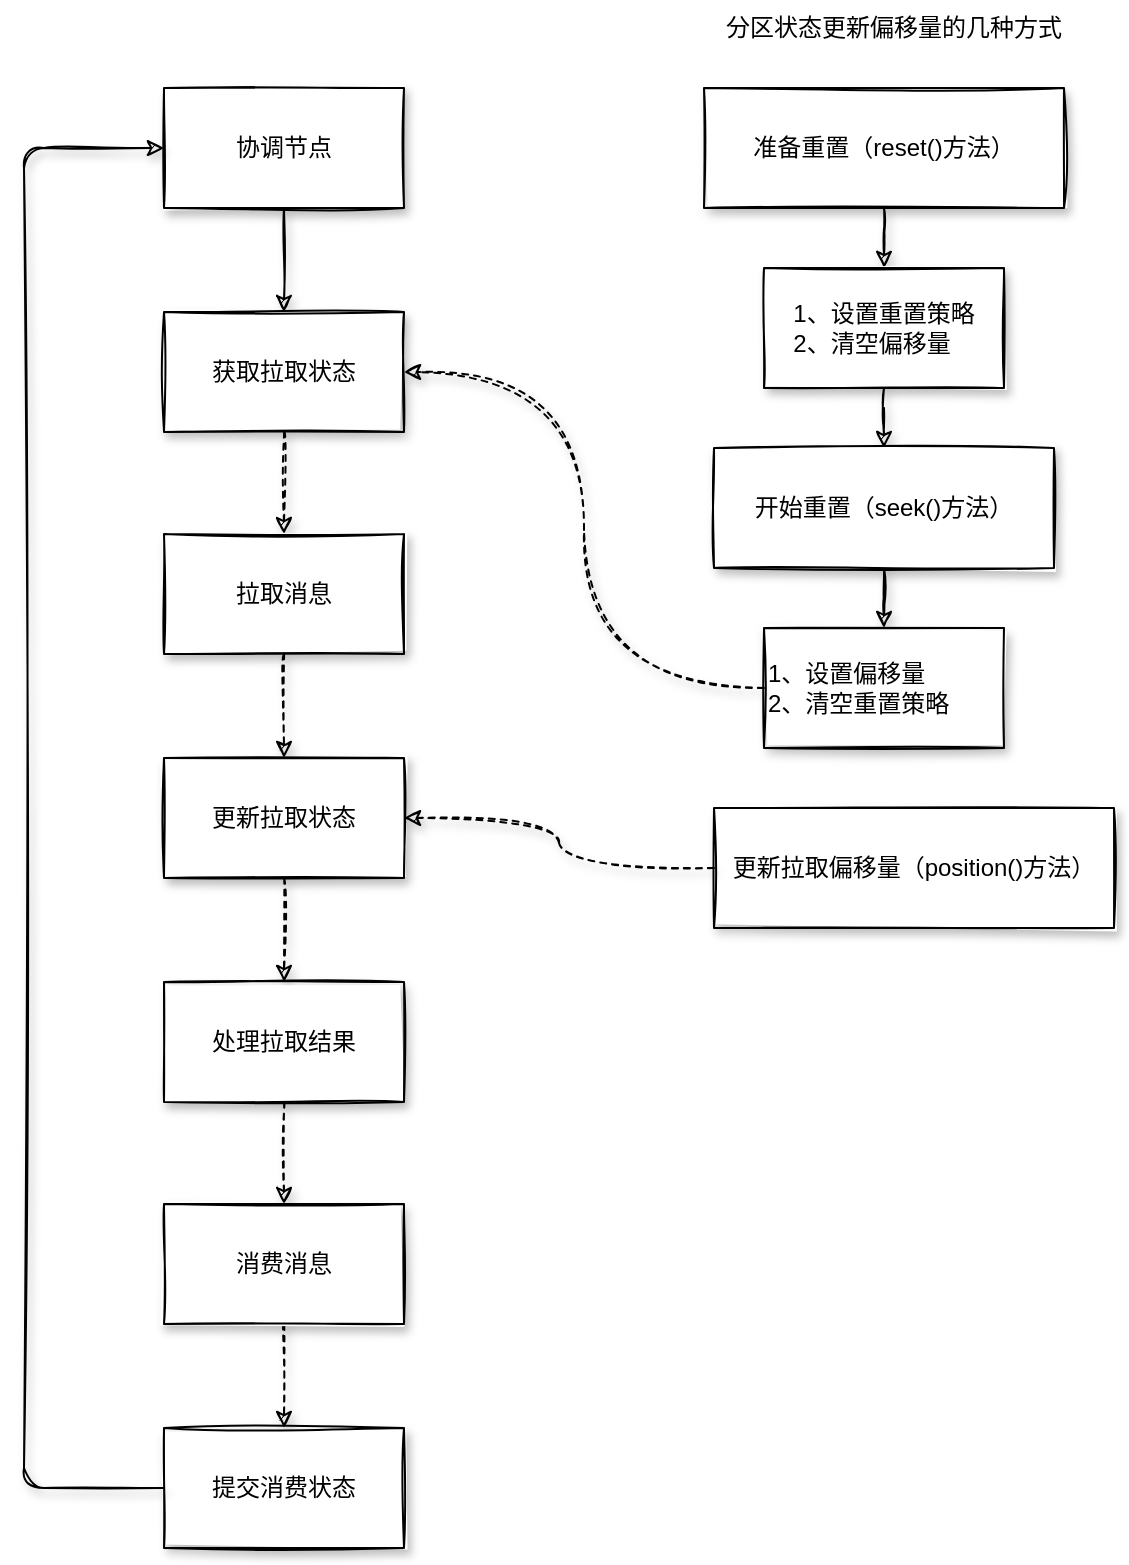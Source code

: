 <mxfile version="13.7.9" type="device" pages="4"><diagram name="订阅状态变化" id="74e2e168-ea6b-b213-b513-2b3c1d86103e"><mxGraphModel dx="1426" dy="905" grid="1" gridSize="10" guides="1" tooltips="1" connect="1" arrows="1" fold="1" page="1" pageScale="1" pageWidth="1100" pageHeight="850" background="#ffffff" math="0" shadow="0"><root><mxCell id="0"/><mxCell id="1" parent="0"/><mxCell id="byvaO5zIQXraVnCBa1rp-3" value="" style="edgeStyle=orthogonalEdgeStyle;rounded=0;orthogonalLoop=1;jettySize=auto;html=1;sketch=1;shadow=1;" parent="1" source="byvaO5zIQXraVnCBa1rp-1" target="byvaO5zIQXraVnCBa1rp-2" edge="1"><mxGeometry relative="1" as="geometry"/></mxCell><mxCell id="byvaO5zIQXraVnCBa1rp-1" value="协调节点" style="rounded=0;whiteSpace=wrap;html=1;sketch=1;shadow=1;" parent="1" vertex="1"><mxGeometry x="230" y="110" width="120" height="60" as="geometry"/></mxCell><mxCell id="byvaO5zIQXraVnCBa1rp-14" value="" style="edgeStyle=orthogonalEdgeStyle;curved=1;rounded=0;orthogonalLoop=1;jettySize=auto;html=1;dashed=1;sketch=1;shadow=1;" parent="1" source="byvaO5zIQXraVnCBa1rp-2" target="byvaO5zIQXraVnCBa1rp-13" edge="1"><mxGeometry relative="1" as="geometry"/></mxCell><mxCell id="byvaO5zIQXraVnCBa1rp-2" value="获取拉取状态" style="whiteSpace=wrap;html=1;rounded=0;sketch=1;shadow=1;" parent="1" vertex="1"><mxGeometry x="230" y="222" width="120" height="60" as="geometry"/></mxCell><mxCell id="byvaO5zIQXraVnCBa1rp-7" value="" style="edgeStyle=orthogonalEdgeStyle;rounded=0;orthogonalLoop=1;jettySize=auto;html=1;sketch=1;shadow=1;" parent="1" source="byvaO5zIQXraVnCBa1rp-4" target="byvaO5zIQXraVnCBa1rp-6" edge="1"><mxGeometry relative="1" as="geometry"/></mxCell><mxCell id="byvaO5zIQXraVnCBa1rp-4" value="准备重置（reset()方法）" style="rounded=0;whiteSpace=wrap;html=1;sketch=1;shadow=1;" parent="1" vertex="1"><mxGeometry x="500" y="110" width="180" height="60" as="geometry"/></mxCell><mxCell id="byvaO5zIQXraVnCBa1rp-5" value="分区状态更新偏移量的几种方式" style="text;html=1;strokeColor=none;fillColor=none;align=center;verticalAlign=middle;whiteSpace=wrap;rounded=0;sketch=1;shadow=1;" parent="1" vertex="1"><mxGeometry x="500" y="70" width="190" height="20" as="geometry"/></mxCell><mxCell id="byvaO5zIQXraVnCBa1rp-9" value="" style="edgeStyle=orthogonalEdgeStyle;rounded=0;orthogonalLoop=1;jettySize=auto;html=1;sketch=1;shadow=1;" parent="1" source="byvaO5zIQXraVnCBa1rp-6" target="byvaO5zIQXraVnCBa1rp-8" edge="1"><mxGeometry relative="1" as="geometry"/></mxCell><mxCell id="byvaO5zIQXraVnCBa1rp-6" value="1、设置重置策略&lt;br&gt;&lt;div style=&quot;text-align: left&quot;&gt;&lt;span&gt;2、清空偏移量&lt;/span&gt;&lt;/div&gt;" style="whiteSpace=wrap;html=1;rounded=0;sketch=1;shadow=1;" parent="1" vertex="1"><mxGeometry x="530" y="200" width="120" height="60" as="geometry"/></mxCell><mxCell id="byvaO5zIQXraVnCBa1rp-11" value="" style="edgeStyle=orthogonalEdgeStyle;rounded=0;orthogonalLoop=1;jettySize=auto;html=1;sketch=1;shadow=1;" parent="1" source="byvaO5zIQXraVnCBa1rp-8" target="byvaO5zIQXraVnCBa1rp-10" edge="1"><mxGeometry relative="1" as="geometry"/></mxCell><mxCell id="byvaO5zIQXraVnCBa1rp-8" value="开始重置（seek()方法）" style="whiteSpace=wrap;html=1;rounded=0;sketch=1;shadow=1;" parent="1" vertex="1"><mxGeometry x="505" y="290" width="170" height="60" as="geometry"/></mxCell><mxCell id="byvaO5zIQXraVnCBa1rp-10" value="&lt;span&gt;1、设置偏移量&lt;/span&gt;&lt;br&gt;&lt;div&gt;2、清空重置策略&lt;/div&gt;" style="whiteSpace=wrap;html=1;rounded=0;align=left;sketch=1;shadow=1;" parent="1" vertex="1"><mxGeometry x="530" y="380" width="120" height="60" as="geometry"/></mxCell><mxCell id="byvaO5zIQXraVnCBa1rp-12" value="" style="endArrow=classic;html=1;entryX=1;entryY=0.5;entryDx=0;entryDy=0;exitX=0;exitY=0.5;exitDx=0;exitDy=0;edgeStyle=orthogonalEdgeStyle;curved=1;dashed=1;sketch=1;shadow=1;" parent="1" source="byvaO5zIQXraVnCBa1rp-10" target="byvaO5zIQXraVnCBa1rp-2" edge="1"><mxGeometry width="50" height="50" relative="1" as="geometry"><mxPoint x="610" y="400" as="sourcePoint"/><mxPoint x="370" y="300" as="targetPoint"/></mxGeometry></mxCell><mxCell id="byvaO5zIQXraVnCBa1rp-16" value="" style="edgeStyle=orthogonalEdgeStyle;curved=1;rounded=0;orthogonalLoop=1;jettySize=auto;html=1;dashed=1;sketch=1;shadow=1;" parent="1" source="byvaO5zIQXraVnCBa1rp-13" target="byvaO5zIQXraVnCBa1rp-15" edge="1"><mxGeometry relative="1" as="geometry"/></mxCell><mxCell id="byvaO5zIQXraVnCBa1rp-13" value="拉取消息" style="whiteSpace=wrap;html=1;rounded=0;sketch=1;shadow=1;" parent="1" vertex="1"><mxGeometry x="230" y="333" width="120" height="60" as="geometry"/></mxCell><mxCell id="byvaO5zIQXraVnCBa1rp-18" value="" style="edgeStyle=orthogonalEdgeStyle;curved=1;rounded=0;orthogonalLoop=1;jettySize=auto;html=1;dashed=1;sketch=1;shadow=1;" parent="1" source="byvaO5zIQXraVnCBa1rp-15" target="byvaO5zIQXraVnCBa1rp-17" edge="1"><mxGeometry relative="1" as="geometry"/></mxCell><mxCell id="byvaO5zIQXraVnCBa1rp-15" value="更新拉取状态" style="whiteSpace=wrap;html=1;rounded=0;sketch=1;shadow=1;" parent="1" vertex="1"><mxGeometry x="230" y="445" width="120" height="60" as="geometry"/></mxCell><mxCell id="byvaO5zIQXraVnCBa1rp-20" value="" style="edgeStyle=orthogonalEdgeStyle;curved=1;rounded=0;orthogonalLoop=1;jettySize=auto;html=1;dashed=1;sketch=1;shadow=1;" parent="1" source="byvaO5zIQXraVnCBa1rp-17" target="byvaO5zIQXraVnCBa1rp-19" edge="1"><mxGeometry relative="1" as="geometry"/></mxCell><mxCell id="byvaO5zIQXraVnCBa1rp-17" value="处理拉取结果" style="whiteSpace=wrap;html=1;rounded=0;sketch=1;shadow=1;" parent="1" vertex="1"><mxGeometry x="230" y="557" width="120" height="60" as="geometry"/></mxCell><mxCell id="byvaO5zIQXraVnCBa1rp-22" value="" style="edgeStyle=orthogonalEdgeStyle;curved=1;rounded=0;orthogonalLoop=1;jettySize=auto;html=1;dashed=1;entryX=0.5;entryY=0;entryDx=0;entryDy=0;sketch=1;shadow=1;" parent="1" source="byvaO5zIQXraVnCBa1rp-19" target="byvaO5zIQXraVnCBa1rp-23" edge="1"><mxGeometry relative="1" as="geometry"><mxPoint x="290" y="830" as="targetPoint"/></mxGeometry></mxCell><mxCell id="byvaO5zIQXraVnCBa1rp-19" value="消费消息" style="whiteSpace=wrap;html=1;rounded=0;sketch=1;shadow=1;" parent="1" vertex="1"><mxGeometry x="230" y="668" width="120" height="60" as="geometry"/></mxCell><mxCell id="byvaO5zIQXraVnCBa1rp-23" value="提交消费状态" style="whiteSpace=wrap;html=1;rounded=0;sketch=1;shadow=1;" parent="1" vertex="1"><mxGeometry x="230" y="780" width="120" height="60" as="geometry"/></mxCell><mxCell id="byvaO5zIQXraVnCBa1rp-25" value="更新拉取偏移量（position()方法）" style="rounded=0;whiteSpace=wrap;html=1;sketch=1;shadow=1;" parent="1" vertex="1"><mxGeometry x="505" y="470" width="200" height="60" as="geometry"/></mxCell><mxCell id="byvaO5zIQXraVnCBa1rp-26" value="" style="endArrow=classic;html=1;entryX=1;entryY=0.5;entryDx=0;entryDy=0;exitX=0;exitY=0.5;exitDx=0;exitDy=0;edgeStyle=orthogonalEdgeStyle;curved=1;dashed=1;sketch=1;shadow=1;" parent="1" source="byvaO5zIQXraVnCBa1rp-25" target="byvaO5zIQXraVnCBa1rp-15" edge="1"><mxGeometry width="50" height="50" relative="1" as="geometry"><mxPoint x="540" y="420" as="sourcePoint"/><mxPoint x="360" y="255" as="targetPoint"/></mxGeometry></mxCell><mxCell id="byvaO5zIQXraVnCBa1rp-28" value="" style="endArrow=classic;html=1;exitX=0;exitY=0.5;exitDx=0;exitDy=0;entryX=0;entryY=0.5;entryDx=0;entryDy=0;edgeStyle=elbowEdgeStyle;sketch=1;shadow=1;" parent="1" source="byvaO5zIQXraVnCBa1rp-23" target="byvaO5zIQXraVnCBa1rp-1" edge="1"><mxGeometry width="50" height="50" relative="1" as="geometry"><mxPoint x="590" y="440" as="sourcePoint"/><mxPoint x="220" y="400" as="targetPoint"/><Array as="points"><mxPoint x="160" y="475"/></Array></mxGeometry></mxCell></root></mxGraphModel></diagram><diagram id="dOn2AFGqh9SvfXnvZ8T5" name="加入消费者组"><mxGraphModel dx="1426" dy="905" grid="1" gridSize="10" guides="1" tooltips="1" connect="1" arrows="1" fold="1" page="1" pageScale="1" pageWidth="827" pageHeight="1169" math="0" shadow="0"><root><mxCell id="sPmBqvjB1u9hWn2zJyq7-0"/><mxCell id="sPmBqvjB1u9hWn2zJyq7-1" parent="sPmBqvjB1u9hWn2zJyq7-0"/><mxCell id="6TjelrpAM-Fyc43gU7AB-3" value="" style="edgeStyle=orthogonalEdgeStyle;rounded=0;orthogonalLoop=1;jettySize=auto;html=1;fontSize=20;fillColor=#d5e8d4;strokeColor=#82b366;sketch=1;shadow=1;" edge="1" parent="sPmBqvjB1u9hWn2zJyq7-1" source="6TjelrpAM-Fyc43gU7AB-0" target="6TjelrpAM-Fyc43gU7AB-2"><mxGeometry relative="1" as="geometry"/></mxCell><mxCell id="6TjelrpAM-Fyc43gU7AB-0" value="ConsumerCoordinator" style="rounded=1;whiteSpace=wrap;html=1;fillColor=#d5e8d4;strokeColor=#82b366;sketch=1;shadow=1;" vertex="1" parent="sPmBqvjB1u9hWn2zJyq7-1"><mxGeometry x="190" y="120" width="160" height="60" as="geometry"/></mxCell><mxCell id="6TjelrpAM-Fyc43gU7AB-2" value="poll()" style="whiteSpace=wrap;html=1;rounded=0;sketch=1;shadow=1;" vertex="1" parent="sPmBqvjB1u9hWn2zJyq7-1"><mxGeometry x="140" y="220" width="260" height="30" as="geometry"/></mxCell><mxCell id="6TjelrpAM-Fyc43gU7AB-7" value="&lt;pre style=&quot;background-color: rgb(255 , 255 , 255) ; color: rgb(8 , 8 , 8)&quot;&gt;&lt;font style=&quot;font-size: 12px&quot; face=&quot;Helvetica&quot;&gt;ensureCoordinatorReady()&lt;/font&gt;&lt;/pre&gt;" style="whiteSpace=wrap;html=1;rounded=0;sketch=1;shadow=1;" vertex="1" parent="sPmBqvjB1u9hWn2zJyq7-1"><mxGeometry x="240" y="420" width="150" height="30" as="geometry"/></mxCell><mxCell id="6TjelrpAM-Fyc43gU7AB-9" value="&lt;pre style=&quot;background-color: rgb(255 , 255 , 255) ; color: rgb(8 , 8 , 8)&quot;&gt;&lt;pre&gt;&lt;font style=&quot;font-size: 12px&quot; face=&quot;Helvetica&quot;&gt;pollHeartbeat()&lt;/font&gt;&lt;/pre&gt;&lt;/pre&gt;" style="whiteSpace=wrap;html=1;rounded=0;sketch=1;shadow=1;" vertex="1" parent="sPmBqvjB1u9hWn2zJyq7-1"><mxGeometry x="300" y="360" width="150" height="30" as="geometry"/></mxCell><mxCell id="6TjelrpAM-Fyc43gU7AB-21" value="" style="edgeStyle=orthogonalEdgeStyle;rounded=0;orthogonalLoop=1;jettySize=auto;html=1;fontSize=20;sketch=1;shadow=1;" edge="1" parent="sPmBqvjB1u9hWn2zJyq7-1" source="6TjelrpAM-Fyc43gU7AB-14" target="6TjelrpAM-Fyc43gU7AB-20"><mxGeometry relative="1" as="geometry"/></mxCell><mxCell id="6TjelrpAM-Fyc43gU7AB-14" value="&lt;pre style=&quot;background-color: rgb(255 , 255 , 255) ; color: rgb(8 , 8 , 8)&quot;&gt;&lt;pre&gt;&lt;font style=&quot;font-size: 12px&quot; face=&quot;Helvetica&quot;&gt;rejoinNeededOrPending()&lt;/font&gt;&lt;/pre&gt;&lt;/pre&gt;" style="whiteSpace=wrap;html=1;rounded=0;sketch=1;shadow=1;" vertex="1" parent="sPmBqvjB1u9hWn2zJyq7-1"><mxGeometry x="170" y="470" width="150" height="30" as="geometry"/></mxCell><mxCell id="6TjelrpAM-Fyc43gU7AB-20" value="&lt;pre style=&quot;background-color: rgb(255 , 255 , 255) ; color: rgb(8 , 8 , 8)&quot;&gt;&lt;font style=&quot;font-size: 12px&quot; face=&quot;Helvetica&quot;&gt;ensureActiveGroup()&lt;/font&gt;&lt;/pre&gt;" style="rounded=0;whiteSpace=wrap;html=1;fontSize=20;sketch=1;shadow=1;" vertex="1" parent="sPmBqvjB1u9hWn2zJyq7-1"><mxGeometry x="370" y="471.25" width="120" height="27.5" as="geometry"/></mxCell><mxCell id="6TjelrpAM-Fyc43gU7AB-22" value="" style="endArrow=classic;html=1;fontSize=20;entryX=0.25;entryY=0;entryDx=0;entryDy=0;exitX=0.75;exitY=1;exitDx=0;exitDy=0;sketch=1;shadow=1;" edge="1" parent="sPmBqvjB1u9hWn2zJyq7-1" source="6TjelrpAM-Fyc43gU7AB-2" target="6TjelrpAM-Fyc43gU7AB-9"><mxGeometry width="50" height="50" relative="1" as="geometry"><mxPoint x="350" y="320" as="sourcePoint"/><mxPoint x="420" y="320" as="targetPoint"/></mxGeometry></mxCell><mxCell id="6TjelrpAM-Fyc43gU7AB-23" value="" style="endArrow=classic;html=1;fontSize=20;entryX=0.25;entryY=0;entryDx=0;entryDy=0;exitX=0.5;exitY=1;exitDx=0;exitDy=0;sketch=1;shadow=1;" edge="1" parent="sPmBqvjB1u9hWn2zJyq7-1" source="6TjelrpAM-Fyc43gU7AB-2" target="6TjelrpAM-Fyc43gU7AB-7"><mxGeometry width="50" height="50" relative="1" as="geometry"><mxPoint x="345" y="260" as="sourcePoint"/><mxPoint x="347.5" y="370" as="targetPoint"/></mxGeometry></mxCell><mxCell id="6TjelrpAM-Fyc43gU7AB-24" value="" style="endArrow=classic;html=1;fontSize=20;entryX=0.25;entryY=0;entryDx=0;entryDy=0;exitX=0.25;exitY=1;exitDx=0;exitDy=0;sketch=1;shadow=1;" edge="1" parent="sPmBqvjB1u9hWn2zJyq7-1" source="6TjelrpAM-Fyc43gU7AB-2" target="6TjelrpAM-Fyc43gU7AB-14"><mxGeometry width="50" height="50" relative="1" as="geometry"><mxPoint x="355" y="270" as="sourcePoint"/><mxPoint x="357.5" y="380" as="targetPoint"/></mxGeometry></mxCell><mxCell id="6TjelrpAM-Fyc43gU7AB-30" value="&lt;pre style=&quot;color: rgb(8 , 8 , 8) ; font-family: &amp;#34;jetbrains mono&amp;#34; , monospace&quot;&gt;&lt;span style=&quot;color: rgb(0 , 0 , 0)&quot;&gt;&lt;font style=&quot;font-size: 12px&quot;&gt;AbstractCoordinator&lt;/font&gt;&lt;/span&gt;&lt;/pre&gt;" style="rounded=1;whiteSpace=wrap;html=1;fillColor=#d5e8d4;strokeColor=#82b366;sketch=1;shadow=1;" vertex="1" parent="sPmBqvjB1u9hWn2zJyq7-1"><mxGeometry x="150" y="580" width="160" height="60" as="geometry"/></mxCell><mxCell id="6TjelrpAM-Fyc43gU7AB-31" value="&lt;pre style=&quot;background-color: rgb(255 , 255 , 255)&quot;&gt;&lt;font style=&quot;font-size: 12px&quot; face=&quot;Helvetica&quot;&gt;ensureCoordinatorReady()&lt;/font&gt;&lt;/pre&gt;" style="rounded=0;whiteSpace=wrap;html=1;fontSize=20;sketch=1;shadow=1;" vertex="1" parent="sPmBqvjB1u9hWn2zJyq7-1"><mxGeometry x="230" y="690" width="160" height="40" as="geometry"/></mxCell><mxCell id="6TjelrpAM-Fyc43gU7AB-32" value="" style="endArrow=classic;html=1;fontSize=20;exitX=0.75;exitY=1;exitDx=0;exitDy=0;entryX=0.25;entryY=0;entryDx=0;entryDy=0;fillColor=#d5e8d4;strokeColor=#82b366;sketch=1;shadow=1;" edge="1" parent="sPmBqvjB1u9hWn2zJyq7-1" source="6TjelrpAM-Fyc43gU7AB-30" target="6TjelrpAM-Fyc43gU7AB-31"><mxGeometry width="50" height="50" relative="1" as="geometry"><mxPoint x="420" y="600" as="sourcePoint"/><mxPoint x="470" y="550" as="targetPoint"/></mxGeometry></mxCell><mxCell id="6TjelrpAM-Fyc43gU7AB-33" value="" style="endArrow=classic;html=1;fontSize=20;exitX=0.75;exitY=1;exitDx=0;exitDy=0;entryX=0.75;entryY=0;entryDx=0;entryDy=0;fillColor=#dae8fc;strokeColor=#6c8ebf;sketch=1;shadow=1;" edge="1" parent="sPmBqvjB1u9hWn2zJyq7-1" source="6TjelrpAM-Fyc43gU7AB-7" target="6TjelrpAM-Fyc43gU7AB-31"><mxGeometry width="50" height="50" relative="1" as="geometry"><mxPoint x="420" y="490" as="sourcePoint"/><mxPoint x="470" y="440" as="targetPoint"/></mxGeometry></mxCell><mxCell id="6TjelrpAM-Fyc43gU7AB-41" value="" style="edgeStyle=orthogonalEdgeStyle;rounded=0;orthogonalLoop=1;jettySize=auto;html=1;fontSize=20;sketch=1;shadow=1;" edge="1" parent="sPmBqvjB1u9hWn2zJyq7-1" source="6TjelrpAM-Fyc43gU7AB-34" target="6TjelrpAM-Fyc43gU7AB-40"><mxGeometry relative="1" as="geometry"/></mxCell><mxCell id="6TjelrpAM-Fyc43gU7AB-34" value="&lt;pre style=&quot;background-color: rgb(255 , 255 , 255)&quot;&gt;&lt;pre style=&quot;color: rgb(8 , 8 , 8)&quot;&gt;&lt;font style=&quot;font-size: 12px&quot; face=&quot;Helvetica&quot;&gt;lookupCoordinator()&lt;/font&gt;&lt;/pre&gt;&lt;/pre&gt;" style="rounded=0;whiteSpace=wrap;html=1;fontSize=20;sketch=1;shadow=1;" vertex="1" parent="sPmBqvjB1u9hWn2zJyq7-1"><mxGeometry x="310" y="790" width="160" height="40" as="geometry"/></mxCell><mxCell id="6TjelrpAM-Fyc43gU7AB-35" value="&lt;pre style=&quot;background-color: rgb(255 , 255 , 255)&quot;&gt;&lt;pre style=&quot;font-size: 12px&quot;&gt;&lt;pre&gt;&lt;font face=&quot;Helvetica&quot;&gt;client.poll()&lt;/font&gt;&lt;/pre&gt;&lt;/pre&gt;&lt;/pre&gt;" style="rounded=0;whiteSpace=wrap;html=1;fontSize=20;sketch=1;shadow=1;" vertex="1" parent="sPmBqvjB1u9hWn2zJyq7-1"><mxGeometry x="230" y="860" width="160" height="40" as="geometry"/></mxCell><mxCell id="6TjelrpAM-Fyc43gU7AB-36" value="" style="endArrow=classic;html=1;fontSize=20;exitX=0.75;exitY=1;exitDx=0;exitDy=0;entryX=0.25;entryY=0;entryDx=0;entryDy=0;sketch=1;shadow=1;" edge="1" parent="sPmBqvjB1u9hWn2zJyq7-1" source="6TjelrpAM-Fyc43gU7AB-31" target="6TjelrpAM-Fyc43gU7AB-34"><mxGeometry width="50" height="50" relative="1" as="geometry"><mxPoint x="420" y="870" as="sourcePoint"/><mxPoint x="470" y="820" as="targetPoint"/></mxGeometry></mxCell><mxCell id="6TjelrpAM-Fyc43gU7AB-37" value="" style="endArrow=classic;html=1;fontSize=20;exitX=0.25;exitY=1;exitDx=0;exitDy=0;entryX=0.25;entryY=0;entryDx=0;entryDy=0;sketch=1;shadow=1;" edge="1" parent="sPmBqvjB1u9hWn2zJyq7-1" source="6TjelrpAM-Fyc43gU7AB-31" target="6TjelrpAM-Fyc43gU7AB-35"><mxGeometry width="50" height="50" relative="1" as="geometry"><mxPoint x="370" y="740" as="sourcePoint"/><mxPoint x="380" y="800" as="targetPoint"/></mxGeometry></mxCell><mxCell id="6TjelrpAM-Fyc43gU7AB-40" value="&lt;pre style=&quot;background-color: rgb(255 , 255 , 255)&quot;&gt;&lt;pre style=&quot;color: rgb(8 , 8 , 8)&quot;&gt;&lt;pre&gt;&lt;font style=&quot;font-size: 12px&quot; face=&quot;Helvetica&quot;&gt;sendFindCoordinatorRequest()&lt;/font&gt;&lt;/pre&gt;&lt;/pre&gt;&lt;/pre&gt;" style="rounded=0;whiteSpace=wrap;html=1;fontSize=20;sketch=1;shadow=1;" vertex="1" parent="sPmBqvjB1u9hWn2zJyq7-1"><mxGeometry x="510" y="790" width="190" height="40" as="geometry"/></mxCell><mxCell id="6TjelrpAM-Fyc43gU7AB-42" value="&lt;pre style=&quot;background-color: rgb(255 , 255 , 255)&quot;&gt;&lt;pre style=&quot;color: rgb(8 , 8 , 8)&quot;&gt;&lt;font face=&quot;Helvetica&quot; style=&quot;font-size: 12px&quot;&gt;ensureActiveGroup()&lt;/font&gt;&lt;/pre&gt;&lt;/pre&gt;" style="rounded=0;whiteSpace=wrap;html=1;fontSize=20;sketch=1;shadow=1;" vertex="1" parent="sPmBqvjB1u9hWn2zJyq7-1"><mxGeometry x="120" y="940" width="160" height="40" as="geometry"/></mxCell><mxCell id="6TjelrpAM-Fyc43gU7AB-43" value="" style="endArrow=classic;html=1;fontSize=20;exitX=0.25;exitY=1;exitDx=0;exitDy=0;entryX=0.25;entryY=0;entryDx=0;entryDy=0;fillColor=#d5e8d4;strokeColor=#82b366;sketch=1;shadow=1;" edge="1" parent="sPmBqvjB1u9hWn2zJyq7-1" source="6TjelrpAM-Fyc43gU7AB-30" target="6TjelrpAM-Fyc43gU7AB-42"><mxGeometry width="50" height="50" relative="1" as="geometry"><mxPoint x="280" y="650" as="sourcePoint"/><mxPoint x="280" y="700" as="targetPoint"/></mxGeometry></mxCell><mxCell id="6TjelrpAM-Fyc43gU7AB-44" value="" style="endArrow=classic;html=1;fontSize=20;entryX=0.75;entryY=0;entryDx=0;entryDy=0;fillColor=#dae8fc;strokeColor=#6c8ebf;sketch=1;shadow=1;" edge="1" parent="sPmBqvjB1u9hWn2zJyq7-1" source="6TjelrpAM-Fyc43gU7AB-20" target="6TjelrpAM-Fyc43gU7AB-42"><mxGeometry width="50" height="50" relative="1" as="geometry"><mxPoint x="362.5" y="460" as="sourcePoint"/><mxPoint x="360" y="700" as="targetPoint"/></mxGeometry></mxCell><mxCell id="6TjelrpAM-Fyc43gU7AB-45" value="&lt;pre style=&quot;background-color: rgb(255 , 255 , 255)&quot;&gt;&lt;font style=&quot;font-size: 12px&quot; face=&quot;Helvetica&quot;&gt;ensureCoordinatorReady()&lt;/font&gt;&lt;/pre&gt;" style="rounded=0;whiteSpace=wrap;html=1;fontSize=20;sketch=1;shadow=1;" vertex="1" parent="sPmBqvjB1u9hWn2zJyq7-1"><mxGeometry x="220" y="1030" width="150" height="40" as="geometry"/></mxCell><mxCell id="6TjelrpAM-Fyc43gU7AB-46" value="" style="endArrow=classic;html=1;fontSize=20;exitX=0.75;exitY=1;exitDx=0;exitDy=0;entryX=0.25;entryY=0;entryDx=0;entryDy=0;sketch=1;shadow=1;" edge="1" parent="sPmBqvjB1u9hWn2zJyq7-1" source="6TjelrpAM-Fyc43gU7AB-42" target="6TjelrpAM-Fyc43gU7AB-45"><mxGeometry width="50" height="50" relative="1" as="geometry"><mxPoint x="420" y="820" as="sourcePoint"/><mxPoint x="470" y="770" as="targetPoint"/></mxGeometry></mxCell><mxCell id="6TjelrpAM-Fyc43gU7AB-48" value="&lt;pre style=&quot;background-color: rgb(255 , 255 , 255)&quot;&gt;&lt;pre style=&quot;color: rgb(8 , 8 , 8)&quot;&gt;&lt;font style=&quot;font-size: 12px&quot; face=&quot;Helvetica&quot;&gt;startHeartbeatThreadIfNeeded()&lt;/font&gt;&lt;/pre&gt;&lt;/pre&gt;" style="rounded=0;whiteSpace=wrap;html=1;fontSize=20;sketch=1;shadow=1;" vertex="1" parent="sPmBqvjB1u9hWn2zJyq7-1"><mxGeometry x="155" y="1120" width="180" height="40" as="geometry"/></mxCell><mxCell id="6TjelrpAM-Fyc43gU7AB-49" value="" style="endArrow=classic;html=1;fontSize=20;exitX=0.5;exitY=1;exitDx=0;exitDy=0;entryX=0.25;entryY=0;entryDx=0;entryDy=0;sketch=1;shadow=1;" edge="1" parent="sPmBqvjB1u9hWn2zJyq7-1" source="6TjelrpAM-Fyc43gU7AB-42" target="6TjelrpAM-Fyc43gU7AB-48"><mxGeometry width="50" height="50" relative="1" as="geometry"><mxPoint x="420" y="1050" as="sourcePoint"/><mxPoint x="470" y="1000" as="targetPoint"/></mxGeometry></mxCell><mxCell id="6TjelrpAM-Fyc43gU7AB-51" value="&lt;pre style=&quot;background-color: rgb(255 , 255 , 255)&quot;&gt;&lt;pre style=&quot;color: rgb(8 , 8 , 8)&quot;&gt;&lt;pre&gt;&lt;font style=&quot;font-size: 12px&quot; face=&quot;Helvetica&quot;&gt;joinGroupIfNeeded()&lt;/font&gt;&lt;/pre&gt;&lt;/pre&gt;&lt;/pre&gt;" style="rounded=0;whiteSpace=wrap;html=1;fontSize=20;sketch=1;shadow=1;" vertex="1" parent="sPmBqvjB1u9hWn2zJyq7-1"><mxGeometry x="100" y="1190" width="180" height="40" as="geometry"/></mxCell><mxCell id="6TjelrpAM-Fyc43gU7AB-52" value="" style="endArrow=classic;html=1;fontSize=20;exitX=0.25;exitY=1;exitDx=0;exitDy=0;entryX=0.25;entryY=0;entryDx=0;entryDy=0;sketch=1;shadow=1;" edge="1" parent="sPmBqvjB1u9hWn2zJyq7-1" source="6TjelrpAM-Fyc43gU7AB-42" target="6TjelrpAM-Fyc43gU7AB-51"><mxGeometry width="50" height="50" relative="1" as="geometry"><mxPoint x="170" y="1020" as="sourcePoint"/><mxPoint x="470" y="1030" as="targetPoint"/></mxGeometry></mxCell><mxCell id="6TjelrpAM-Fyc43gU7AB-54" value="&lt;pre style=&quot;background-color: rgb(255 , 255 , 255)&quot;&gt;&lt;pre style=&quot;color: rgb(8 , 8 , 8)&quot;&gt;&lt;pre&gt;&lt;pre&gt;&lt;font style=&quot;font-size: 12px&quot; face=&quot;Helvetica&quot;&gt;onJoinPrepare()&lt;/font&gt;&lt;/pre&gt;&lt;/pre&gt;&lt;/pre&gt;&lt;/pre&gt;" style="rounded=0;whiteSpace=wrap;html=1;fontSize=20;sketch=1;shadow=1;" vertex="1" parent="sPmBqvjB1u9hWn2zJyq7-1"><mxGeometry x="260" y="1300" width="100" height="30" as="geometry"/></mxCell><mxCell id="6TjelrpAM-Fyc43gU7AB-55" value="" style="endArrow=classic;html=1;fontSize=20;exitX=1;exitY=1;exitDx=0;exitDy=0;entryX=0.25;entryY=0;entryDx=0;entryDy=0;sketch=1;shadow=1;" edge="1" parent="sPmBqvjB1u9hWn2zJyq7-1" source="6TjelrpAM-Fyc43gU7AB-51" target="6TjelrpAM-Fyc43gU7AB-54"><mxGeometry width="50" height="50" relative="1" as="geometry"><mxPoint x="430" y="1190" as="sourcePoint"/><mxPoint x="480" y="1140" as="targetPoint"/></mxGeometry></mxCell><mxCell id="6TjelrpAM-Fyc43gU7AB-60" value="" style="edgeStyle=orthogonalEdgeStyle;rounded=0;orthogonalLoop=1;jettySize=auto;html=1;fontSize=20;sketch=1;shadow=1;" edge="1" parent="sPmBqvjB1u9hWn2zJyq7-1" source="6TjelrpAM-Fyc43gU7AB-57" target="6TjelrpAM-Fyc43gU7AB-59"><mxGeometry relative="1" as="geometry"/></mxCell><mxCell id="6TjelrpAM-Fyc43gU7AB-57" value="&lt;pre style=&quot;background-color: rgb(255 , 255 , 255)&quot;&gt;&lt;pre style=&quot;color: rgb(8 , 8 , 8)&quot;&gt;&lt;pre&gt;&lt;pre&gt;&lt;pre&gt;&lt;font style=&quot;font-size: 12px&quot; face=&quot;Helvetica&quot;&gt;initiateJoinGroup()&lt;/font&gt;&lt;/pre&gt;&lt;/pre&gt;&lt;/pre&gt;&lt;/pre&gt;&lt;/pre&gt;" style="rounded=0;whiteSpace=wrap;html=1;fontSize=20;sketch=1;shadow=1;" vertex="1" parent="sPmBqvjB1u9hWn2zJyq7-1"><mxGeometry x="210" y="1360" width="100" height="30" as="geometry"/></mxCell><mxCell id="6TjelrpAM-Fyc43gU7AB-58" value="" style="endArrow=classic;html=1;fontSize=20;entryX=0.25;entryY=0;entryDx=0;entryDy=0;exitX=0.75;exitY=1;exitDx=0;exitDy=0;sketch=1;shadow=1;" edge="1" parent="sPmBqvjB1u9hWn2zJyq7-1" target="6TjelrpAM-Fyc43gU7AB-57" source="6TjelrpAM-Fyc43gU7AB-51"><mxGeometry width="50" height="50" relative="1" as="geometry"><mxPoint x="193" y="1240" as="sourcePoint"/><mxPoint x="425" y="1200" as="targetPoint"/></mxGeometry></mxCell><mxCell id="6TjelrpAM-Fyc43gU7AB-59" value="&lt;pre style=&quot;background-color: rgb(255 , 255 , 255)&quot;&gt;&lt;pre style=&quot;color: rgb(8 , 8 , 8)&quot;&gt;&lt;pre&gt;&lt;pre&gt;&lt;pre&gt;&lt;pre&gt;&lt;font style=&quot;font-size: 12px&quot; face=&quot;Helvetica&quot;&gt;sendJoinGroupRequest()&lt;/font&gt;&lt;/pre&gt;&lt;/pre&gt;&lt;/pre&gt;&lt;/pre&gt;&lt;/pre&gt;&lt;/pre&gt;" style="rounded=0;whiteSpace=wrap;html=1;fontSize=20;sketch=1;shadow=1;" vertex="1" parent="sPmBqvjB1u9hWn2zJyq7-1"><mxGeometry x="350" y="1360" width="140" height="30" as="geometry"/></mxCell><mxCell id="6TjelrpAM-Fyc43gU7AB-61" value="&lt;pre style=&quot;background-color: rgb(255 , 255 , 255)&quot;&gt;&lt;pre style=&quot;color: rgb(8 , 8 , 8)&quot;&gt;&lt;pre&gt;&lt;pre&gt;&lt;pre&gt;&lt;pre style=&quot;color: rgb(0 , 0 , 0) ; font-size: 12px&quot;&gt;&lt;font face=&quot;Helvetica&quot;&gt;client.poll()&lt;/font&gt;&lt;/pre&gt;&lt;/pre&gt;&lt;/pre&gt;&lt;/pre&gt;&lt;/pre&gt;&lt;/pre&gt;" style="rounded=0;whiteSpace=wrap;html=1;fontSize=20;sketch=1;shadow=1;" vertex="1" parent="sPmBqvjB1u9hWn2zJyq7-1"><mxGeometry x="170" y="1410" width="100" height="30" as="geometry"/></mxCell><mxCell id="6TjelrpAM-Fyc43gU7AB-62" value="" style="endArrow=classic;html=1;fontSize=20;entryX=0.25;entryY=0;entryDx=0;entryDy=0;exitX=0.5;exitY=1;exitDx=0;exitDy=0;sketch=1;shadow=1;" edge="1" parent="sPmBqvjB1u9hWn2zJyq7-1" target="6TjelrpAM-Fyc43gU7AB-61" source="6TjelrpAM-Fyc43gU7AB-51"><mxGeometry width="50" height="50" relative="1" as="geometry"><mxPoint x="140" y="1280" as="sourcePoint"/><mxPoint x="375" y="1250" as="targetPoint"/></mxGeometry></mxCell><mxCell id="6TjelrpAM-Fyc43gU7AB-63" value="&lt;pre style=&quot;background-color: rgb(255 , 255 , 255)&quot;&gt;&lt;pre style=&quot;color: rgb(8 , 8 , 8)&quot;&gt;&lt;pre&gt;&lt;pre&gt;&lt;pre&gt;&lt;pre style=&quot;color: rgb(0 , 0 , 0)&quot;&gt;&lt;pre style=&quot;color: rgb(8 , 8 , 8)&quot;&gt;&lt;font style=&quot;font-size: 12px&quot; face=&quot;Helvetica&quot;&gt;onJoinComplete()&lt;/font&gt;&lt;/pre&gt;&lt;/pre&gt;&lt;/pre&gt;&lt;/pre&gt;&lt;/pre&gt;&lt;/pre&gt;&lt;/pre&gt;" style="rounded=0;whiteSpace=wrap;html=1;fontSize=20;sketch=1;shadow=1;" vertex="1" parent="sPmBqvjB1u9hWn2zJyq7-1"><mxGeometry x="120" y="1460" width="100" height="30" as="geometry"/></mxCell><mxCell id="6TjelrpAM-Fyc43gU7AB-64" value="" style="endArrow=classic;html=1;fontSize=20;entryX=0.25;entryY=0;entryDx=0;entryDy=0;exitX=0.25;exitY=1;exitDx=0;exitDy=0;sketch=1;shadow=1;" edge="1" parent="sPmBqvjB1u9hWn2zJyq7-1" target="6TjelrpAM-Fyc43gU7AB-63" source="6TjelrpAM-Fyc43gU7AB-51"><mxGeometry width="50" height="50" relative="1" as="geometry"><mxPoint x="100" y="1240" as="sourcePoint"/><mxPoint x="385" y="1260" as="targetPoint"/></mxGeometry></mxCell><mxCell id="6TjelrpAM-Fyc43gU7AB-65" value="&lt;pre style=&quot;background-color: rgb(255 , 255 , 255)&quot;&gt;&lt;pre style=&quot;color: rgb(8 , 8 , 8)&quot;&gt;&lt;pre&gt;&lt;pre&gt;&lt;pre&gt;&lt;pre style=&quot;color: rgb(0 , 0 , 0)&quot;&gt;&lt;pre style=&quot;color: rgb(8 , 8 , 8)&quot;&gt;&lt;font style=&quot;font-size: 12px&quot; face=&quot;Helvetica&quot;&gt;resetJoinGroupFuture()&lt;/font&gt;&lt;/pre&gt;&lt;/pre&gt;&lt;/pre&gt;&lt;/pre&gt;&lt;/pre&gt;&lt;/pre&gt;&lt;/pre&gt;" style="rounded=0;whiteSpace=wrap;html=1;fontSize=20;sketch=1;shadow=1;" vertex="1" parent="sPmBqvjB1u9hWn2zJyq7-1"><mxGeometry x="80" y="1530" width="130" height="30" as="geometry"/></mxCell><mxCell id="6TjelrpAM-Fyc43gU7AB-66" value="" style="endArrow=classic;html=1;fontSize=20;entryX=0.25;entryY=0;entryDx=0;entryDy=0;exitX=0;exitY=1;exitDx=0;exitDy=0;sketch=1;shadow=1;" edge="1" parent="sPmBqvjB1u9hWn2zJyq7-1" target="6TjelrpAM-Fyc43gU7AB-65" source="6TjelrpAM-Fyc43gU7AB-51"><mxGeometry width="50" height="50" relative="1" as="geometry"><mxPoint x="105" y="1350" as="sourcePoint"/><mxPoint x="335" y="1370" as="targetPoint"/></mxGeometry></mxCell><mxCell id="6TjelrpAM-Fyc43gU7AB-72" value="" style="edgeStyle=orthogonalEdgeStyle;rounded=0;sketch=1;orthogonalLoop=1;jettySize=auto;html=1;fontSize=20;shadow=1;" edge="1" parent="sPmBqvjB1u9hWn2zJyq7-1" source="6TjelrpAM-Fyc43gU7AB-69" target="6TjelrpAM-Fyc43gU7AB-71"><mxGeometry relative="1" as="geometry"/></mxCell><mxCell id="6TjelrpAM-Fyc43gU7AB-69" value="&lt;pre style=&quot;color: rgb(8 , 8 , 8)&quot;&gt;&lt;pre&gt;&lt;span style=&quot;color: rgb(0 , 0 , 0)&quot;&gt;&lt;font style=&quot;font-size: 12px&quot; face=&quot;Helvetica&quot;&gt;JoinGroupResponseHandler&lt;/font&gt;&lt;/span&gt;&lt;/pre&gt;&lt;/pre&gt;" style="rounded=1;whiteSpace=wrap;html=1;fillColor=#d5e8d4;strokeColor=#82b366;sketch=1;shadow=1;" vertex="1" parent="sPmBqvjB1u9hWn2zJyq7-1"><mxGeometry x="335" y="1500" width="160" height="60" as="geometry"/></mxCell><mxCell id="6TjelrpAM-Fyc43gU7AB-70" value="" style="endArrow=none;html=1;fontSize=20;entryX=0.5;entryY=1;entryDx=0;entryDy=0;sketch=1;shadow=1;" edge="1" parent="sPmBqvjB1u9hWn2zJyq7-1" source="6TjelrpAM-Fyc43gU7AB-69" target="6TjelrpAM-Fyc43gU7AB-59"><mxGeometry width="50" height="50" relative="1" as="geometry"><mxPoint x="520" y="1690" as="sourcePoint"/><mxPoint x="590" y="1510" as="targetPoint"/></mxGeometry></mxCell><mxCell id="6TjelrpAM-Fyc43gU7AB-71" value="&lt;pre style=&quot;background-color: rgb(255 , 255 , 255)&quot;&gt;&lt;font style=&quot;font-size: 12px&quot; face=&quot;Helvetica&quot;&gt;handle()&lt;/font&gt;&lt;/pre&gt;" style="whiteSpace=wrap;html=1;rounded=0;fillColor=none;sketch=1;shadow=1;" vertex="1" parent="sPmBqvjB1u9hWn2zJyq7-1"><mxGeometry x="355" y="1620" width="120" height="60" as="geometry"/></mxCell><mxCell id="6TjelrpAM-Fyc43gU7AB-73" value="&lt;pre style=&quot;background-color: rgb(255 , 255 , 255)&quot;&gt;&lt;pre style=&quot;color: rgb(8 , 8 , 8)&quot;&gt;&lt;font style=&quot;font-size: 12px&quot; face=&quot;Helvetica&quot;&gt;onJoinLeader()&lt;/font&gt;&lt;/pre&gt;&lt;/pre&gt;" style="whiteSpace=wrap;html=1;rounded=0;fillColor=none;sketch=1;shadow=1;" vertex="1" parent="sPmBqvjB1u9hWn2zJyq7-1"><mxGeometry x="420" y="1730" width="120" height="60" as="geometry"/></mxCell><mxCell id="6TjelrpAM-Fyc43gU7AB-74" value="&lt;pre style=&quot;background-color: rgb(255 , 255 , 255)&quot;&gt;&lt;pre style=&quot;color: rgb(8 , 8 , 8)&quot;&gt;&lt;font style=&quot;font-size: 12px&quot; face=&quot;Helvetica&quot;&gt;onJoinFollower()&lt;/font&gt;&lt;/pre&gt;&lt;/pre&gt;" style="whiteSpace=wrap;html=1;rounded=0;fillColor=none;sketch=1;shadow=1;" vertex="1" parent="sPmBqvjB1u9hWn2zJyq7-1"><mxGeometry x="290" y="1730" width="120" height="60" as="geometry"/></mxCell><mxCell id="6TjelrpAM-Fyc43gU7AB-75" value="" style="rounded=0;sketch=1;orthogonalLoop=1;jettySize=auto;html=1;fontSize=20;exitX=0.75;exitY=1;exitDx=0;exitDy=0;entryX=0.25;entryY=0;entryDx=0;entryDy=0;shadow=1;" edge="1" parent="sPmBqvjB1u9hWn2zJyq7-1" source="6TjelrpAM-Fyc43gU7AB-71" target="6TjelrpAM-Fyc43gU7AB-73"><mxGeometry relative="1" as="geometry"><mxPoint x="425" y="1570" as="sourcePoint"/><mxPoint x="425" y="1630" as="targetPoint"/></mxGeometry></mxCell><mxCell id="6TjelrpAM-Fyc43gU7AB-76" value="" style="rounded=0;sketch=1;orthogonalLoop=1;jettySize=auto;html=1;fontSize=20;exitX=0.25;exitY=1;exitDx=0;exitDy=0;entryX=0.75;entryY=0;entryDx=0;entryDy=0;shadow=1;" edge="1" parent="sPmBqvjB1u9hWn2zJyq7-1" source="6TjelrpAM-Fyc43gU7AB-71" target="6TjelrpAM-Fyc43gU7AB-74"><mxGeometry relative="1" as="geometry"><mxPoint x="455" y="1690" as="sourcePoint"/><mxPoint x="494" y="1740" as="targetPoint"/></mxGeometry></mxCell><mxCell id="6TjelrpAM-Fyc43gU7AB-77" value="&lt;pre style=&quot;background-color: rgb(255 , 255 , 255)&quot;&gt;&lt;pre&gt;&lt;pre&gt;&lt;font style=&quot;font-size: 12px&quot; face=&quot;Helvetica&quot;&gt;sendSyncGroupRequest()&lt;/font&gt;&lt;/pre&gt;&lt;/pre&gt;&lt;/pre&gt;" style="whiteSpace=wrap;html=1;rounded=0;fillColor=none;sketch=1;shadow=1;" vertex="1" parent="sPmBqvjB1u9hWn2zJyq7-1"><mxGeometry x="355" y="1930" width="160" height="60" as="geometry"/></mxCell><mxCell id="6TjelrpAM-Fyc43gU7AB-78" value="&lt;pre style=&quot;background-color: rgb(255 , 255 , 255)&quot;&gt;&lt;pre style=&quot;color: rgb(8 , 8 , 8)&quot;&gt;&lt;pre&gt;&lt;font style=&quot;font-size: 12px&quot; face=&quot;Helvetica&quot;&gt;performAssignment()&lt;/font&gt;&lt;/pre&gt;&lt;/pre&gt;&lt;/pre&gt;" style="whiteSpace=wrap;html=1;rounded=0;fillColor=none;sketch=1;shadow=1;" vertex="1" parent="sPmBqvjB1u9hWn2zJyq7-1"><mxGeometry x="520" y="1830" width="120" height="60" as="geometry"/></mxCell><mxCell id="6TjelrpAM-Fyc43gU7AB-80" value="" style="rounded=0;sketch=1;orthogonalLoop=1;jettySize=auto;html=1;fontSize=20;exitX=0.75;exitY=1;exitDx=0;exitDy=0;entryX=0.25;entryY=0;entryDx=0;entryDy=0;shadow=1;" edge="1" parent="sPmBqvjB1u9hWn2zJyq7-1" source="6TjelrpAM-Fyc43gU7AB-73" target="6TjelrpAM-Fyc43gU7AB-78"><mxGeometry relative="1" as="geometry"><mxPoint x="455" y="1690" as="sourcePoint"/><mxPoint x="494" y="1740" as="targetPoint"/></mxGeometry></mxCell><mxCell id="6TjelrpAM-Fyc43gU7AB-81" value="" style="rounded=0;sketch=1;orthogonalLoop=1;jettySize=auto;html=1;fontSize=20;exitX=0.75;exitY=1;exitDx=0;exitDy=0;entryX=0.25;entryY=0;entryDx=0;entryDy=0;shadow=1;" edge="1" parent="sPmBqvjB1u9hWn2zJyq7-1" source="6TjelrpAM-Fyc43gU7AB-74" target="6TjelrpAM-Fyc43gU7AB-77"><mxGeometry relative="1" as="geometry"><mxPoint x="395" y="1690" as="sourcePoint"/><mxPoint x="360" y="1740" as="targetPoint"/></mxGeometry></mxCell><mxCell id="6TjelrpAM-Fyc43gU7AB-82" value="" style="rounded=0;sketch=1;orthogonalLoop=1;jettySize=auto;html=1;fontSize=20;exitX=0.25;exitY=1;exitDx=0;exitDy=0;entryX=0.75;entryY=0;entryDx=0;entryDy=0;shadow=1;" edge="1" parent="sPmBqvjB1u9hWn2zJyq7-1" source="6TjelrpAM-Fyc43gU7AB-73" target="6TjelrpAM-Fyc43gU7AB-77"><mxGeometry relative="1" as="geometry"><mxPoint x="405" y="1700" as="sourcePoint"/><mxPoint x="370" y="1750" as="targetPoint"/></mxGeometry></mxCell><mxCell id="25Arh5TQ3h6QOxw3t2U1-1" value="" style="edgeStyle=none;rounded=0;sketch=1;orthogonalLoop=1;jettySize=auto;html=1;fontSize=20;fillColor=#d5e8d4;strokeColor=#82b366;exitX=0.75;exitY=1;exitDx=0;exitDy=0;shadow=1;" edge="1" parent="sPmBqvjB1u9hWn2zJyq7-1" source="6TjelrpAM-Fyc43gU7AB-83" target="25Arh5TQ3h6QOxw3t2U1-0"><mxGeometry relative="1" as="geometry"/></mxCell><mxCell id="6TjelrpAM-Fyc43gU7AB-83" value="&lt;pre&gt;&lt;font style=&quot;font-size: 12px&quot; face=&quot;Helvetica&quot;&gt;ConsumerNetworkClient&lt;/font&gt;&lt;/pre&gt;" style="rounded=1;whiteSpace=wrap;html=1;fillColor=#d5e8d4;strokeColor=#82b366;sketch=1;shadow=1;" vertex="1" parent="sPmBqvjB1u9hWn2zJyq7-1"><mxGeometry x="1120" y="120" width="270" height="50" as="geometry"/></mxCell><mxCell id="25Arh5TQ3h6QOxw3t2U1-0" value="&lt;pre style=&quot;background-color: rgb(255 , 255 , 255)&quot;&gt;&lt;font style=&quot;font-size: 12px&quot; face=&quot;Helvetica&quot;&gt;poll()&lt;/font&gt;&lt;/pre&gt;" style="whiteSpace=wrap;html=1;rounded=0;fillColor=none;sketch=1;shadow=1;" vertex="1" parent="sPmBqvjB1u9hWn2zJyq7-1"><mxGeometry x="1212.5" y="250" width="225" height="30" as="geometry"/></mxCell><mxCell id="25Arh5TQ3h6QOxw3t2U1-2" value="" style="endArrow=classic;html=1;fontSize=20;exitX=1;exitY=0.5;exitDx=0;exitDy=0;entryX=0;entryY=0.5;entryDx=0;entryDy=0;fillColor=#dae8fc;strokeColor=#6c8ebf;sketch=1;shadow=1;" edge="1" parent="sPmBqvjB1u9hWn2zJyq7-1" source="6TjelrpAM-Fyc43gU7AB-35" target="25Arh5TQ3h6QOxw3t2U1-0"><mxGeometry width="50" height="50" relative="1" as="geometry"><mxPoint x="590" y="880" as="sourcePoint"/><mxPoint x="690" y="300" as="targetPoint"/></mxGeometry></mxCell><mxCell id="25Arh5TQ3h6QOxw3t2U1-3" value="" style="endArrow=classic;html=1;fontSize=20;entryX=0;entryY=0.5;entryDx=0;entryDy=0;fillColor=#dae8fc;strokeColor=#6c8ebf;exitX=1;exitY=0.5;exitDx=0;exitDy=0;sketch=1;shadow=1;" edge="1" parent="sPmBqvjB1u9hWn2zJyq7-1" source="6TjelrpAM-Fyc43gU7AB-61" target="25Arh5TQ3h6QOxw3t2U1-0"><mxGeometry width="50" height="50" relative="1" as="geometry"><mxPoint x="400" y="1100" as="sourcePoint"/><mxPoint x="765" y="265" as="targetPoint"/></mxGeometry></mxCell><mxCell id="25Arh5TQ3h6QOxw3t2U1-4" value="&lt;pre style=&quot;background-color: rgb(255 , 255 , 255)&quot;&gt;&lt;pre&gt;&lt;div style=&quot;text-align: left&quot;&gt;&lt;span style=&quot;color: rgb(8 , 8 , 8) ; font-family: &amp;#34;helvetica&amp;#34; ; white-space: normal&quot;&gt;checkDisconnects()&lt;/span&gt;&lt;/div&gt;&lt;font color=&quot;#080808&quot; face=&quot;Helvetica&quot;&gt;&lt;div style=&quot;text-align: left&quot;&gt;&lt;span style=&quot;white-space: normal&quot;&gt;maybeTriggerWakeup()&lt;/span&gt;&lt;/div&gt;&lt;div style=&quot;text-align: left&quot;&gt;&lt;span style=&quot;white-space: normal&quot;&gt;maybeThrowInterruptException()&lt;/span&gt;&lt;/div&gt;&lt;div style=&quot;text-align: left&quot;&gt;&lt;span style=&quot;white-space: normal&quot;&gt;trySend()&lt;/span&gt;&lt;/div&gt;&lt;div style=&quot;text-align: left&quot;&gt;&lt;span style=&quot;white-space: normal&quot;&gt;failExpiredRequests()&lt;/span&gt;&lt;/div&gt;&lt;/font&gt;&lt;/pre&gt;&lt;/pre&gt;" style="whiteSpace=wrap;html=1;rounded=0;sketch=1;shadow=1;" vertex="1" parent="sPmBqvjB1u9hWn2zJyq7-1"><mxGeometry x="1150" y="530" width="210" height="80" as="geometry"/></mxCell><mxCell id="25Arh5TQ3h6QOxw3t2U1-7" value="&lt;pre style=&quot;background-color: rgb(255 , 255 , 255) ; color: rgb(8 , 8 , 8)&quot;&gt;&lt;pre&gt;&lt;pre style=&quot;color: rgb(0 , 0 , 0)&quot;&gt;&lt;font face=&quot;Helvetica&quot;&gt;client.poll()&lt;/font&gt;&lt;/pre&gt;&lt;/pre&gt;&lt;/pre&gt;" style="whiteSpace=wrap;html=1;rounded=0;sketch=1;shadow=1;" vertex="1" parent="sPmBqvjB1u9hWn2zJyq7-1"><mxGeometry x="1227" y="471.25" width="150" height="30" as="geometry"/></mxCell><mxCell id="25Arh5TQ3h6QOxw3t2U1-73" value="" style="edgeStyle=none;rounded=0;sketch=1;orthogonalLoop=1;jettySize=auto;html=1;fontSize=20;entryX=0.75;entryY=0;entryDx=0;entryDy=0;fillColor=#dae8fc;strokeColor=#6c8ebf;shadow=1;" edge="1" parent="sPmBqvjB1u9hWn2zJyq7-1" source="25Arh5TQ3h6QOxw3t2U1-8" target="25Arh5TQ3h6QOxw3t2U1-58"><mxGeometry relative="1" as="geometry"><mxPoint x="1010" y="930" as="targetPoint"/></mxGeometry></mxCell><mxCell id="25Arh5TQ3h6QOxw3t2U1-8" value="&lt;pre style=&quot;background-color: rgb(255 , 255 , 255) ; color: rgb(8 , 8 , 8)&quot;&gt;&lt;pre&gt;&lt;pre&gt;&lt;font style=&quot;font-size: 12px&quot; face=&quot;Helvetica&quot;&gt;trySend()&lt;/font&gt;&lt;/pre&gt;&lt;/pre&gt;&lt;/pre&gt;" style="whiteSpace=wrap;html=1;rounded=0;sketch=1;shadow=1;" vertex="1" parent="sPmBqvjB1u9hWn2zJyq7-1"><mxGeometry x="1287.5" y="410" width="150" height="30" as="geometry"/></mxCell><mxCell id="25Arh5TQ3h6QOxw3t2U1-9" value="&lt;pre style=&quot;background-color: rgb(255 , 255 , 255) ; color: rgb(8 , 8 , 8)&quot;&gt;&lt;pre&gt;&lt;pre&gt;&lt;font style=&quot;font-size: 12px&quot; face=&quot;Helvetica&quot;&gt;firePendingCompletedRequests()&lt;/font&gt;&lt;/pre&gt;&lt;/pre&gt;&lt;/pre&gt;" style="whiteSpace=wrap;html=1;rounded=0;sketch=1;shadow=1;" vertex="1" parent="sPmBqvjB1u9hWn2zJyq7-1"><mxGeometry x="1340" y="340" width="180" height="30" as="geometry"/></mxCell><mxCell id="25Arh5TQ3h6QOxw3t2U1-10" value="" style="endArrow=classic;html=1;fontSize=20;entryX=0.25;entryY=0;entryDx=0;entryDy=0;exitX=0.75;exitY=1;exitDx=0;exitDy=0;sketch=1;shadow=1;" edge="1" parent="sPmBqvjB1u9hWn2zJyq7-1" source="25Arh5TQ3h6QOxw3t2U1-0" target="25Arh5TQ3h6QOxw3t2U1-9"><mxGeometry width="50" height="50" relative="1" as="geometry"><mxPoint x="855" y="260" as="sourcePoint"/><mxPoint x="857.5" y="370" as="targetPoint"/></mxGeometry></mxCell><mxCell id="25Arh5TQ3h6QOxw3t2U1-11" value="" style="endArrow=classic;html=1;fontSize=20;entryX=0.25;entryY=0;entryDx=0;entryDy=0;exitX=0.5;exitY=1;exitDx=0;exitDy=0;sketch=1;shadow=1;" edge="1" parent="sPmBqvjB1u9hWn2zJyq7-1" source="25Arh5TQ3h6QOxw3t2U1-0" target="25Arh5TQ3h6QOxw3t2U1-8"><mxGeometry width="50" height="50" relative="1" as="geometry"><mxPoint x="1391.25" y="290" as="sourcePoint"/><mxPoint x="1395" y="350" as="targetPoint"/></mxGeometry></mxCell><mxCell id="25Arh5TQ3h6QOxw3t2U1-12" value="" style="endArrow=classic;html=1;fontSize=20;entryX=0.25;entryY=0;entryDx=0;entryDy=0;sketch=1;exitX=0.25;exitY=1;exitDx=0;exitDy=0;shadow=1;" edge="1" parent="sPmBqvjB1u9hWn2zJyq7-1" source="25Arh5TQ3h6QOxw3t2U1-0" target="25Arh5TQ3h6QOxw3t2U1-7"><mxGeometry width="50" height="50" relative="1" as="geometry"><mxPoint x="1270" y="290" as="sourcePoint"/><mxPoint x="1335" y="420" as="targetPoint"/></mxGeometry></mxCell><mxCell id="25Arh5TQ3h6QOxw3t2U1-13" value="" style="endArrow=classic;html=1;fontSize=20;entryX=0.25;entryY=0;entryDx=0;entryDy=0;sketch=1;exitX=0;exitY=1;exitDx=0;exitDy=0;shadow=1;" edge="1" parent="sPmBqvjB1u9hWn2zJyq7-1" source="25Arh5TQ3h6QOxw3t2U1-0" target="25Arh5TQ3h6QOxw3t2U1-4"><mxGeometry width="50" height="50" relative="1" as="geometry"><mxPoint x="1278.75" y="290" as="sourcePoint"/><mxPoint x="1274.5" y="481.25" as="targetPoint"/></mxGeometry></mxCell><mxCell id="25Arh5TQ3h6QOxw3t2U1-15" value="" style="edgeStyle=none;rounded=0;sketch=1;orthogonalLoop=1;jettySize=auto;html=1;fontSize=20;fillColor=#d5e8d4;strokeColor=#82b366;exitX=0.25;exitY=1;exitDx=0;exitDy=0;entryX=0.5;entryY=0;entryDx=0;entryDy=0;shadow=1;" edge="1" parent="sPmBqvjB1u9hWn2zJyq7-1" source="6TjelrpAM-Fyc43gU7AB-83" target="25Arh5TQ3h6QOxw3t2U1-16"><mxGeometry relative="1" as="geometry"><mxPoint x="1332.5" y="180" as="sourcePoint"/><mxPoint x="1100" y="300" as="targetPoint"/></mxGeometry></mxCell><mxCell id="25Arh5TQ3h6QOxw3t2U1-20" style="edgeStyle=none;rounded=0;sketch=1;orthogonalLoop=1;jettySize=auto;html=1;exitX=0.75;exitY=1;exitDx=0;exitDy=0;entryX=0.25;entryY=0;entryDx=0;entryDy=0;fontSize=20;shadow=1;" edge="1" parent="sPmBqvjB1u9hWn2zJyq7-1" source="25Arh5TQ3h6QOxw3t2U1-16" target="25Arh5TQ3h6QOxw3t2U1-17"><mxGeometry relative="1" as="geometry"/></mxCell><mxCell id="25Arh5TQ3h6QOxw3t2U1-16" value="&lt;pre style=&quot;background-color: rgb(255 , 255 , 255)&quot;&gt;&lt;font style=&quot;font-size: 12px&quot; face=&quot;Helvetica&quot;&gt;send()&lt;/font&gt;&lt;/pre&gt;" style="whiteSpace=wrap;html=1;rounded=0;fillColor=none;sketch=1;shadow=1;" vertex="1" parent="sPmBqvjB1u9hWn2zJyq7-1"><mxGeometry x="850" y="260" width="225" height="30" as="geometry"/></mxCell><mxCell id="25Arh5TQ3h6QOxw3t2U1-17" value="&lt;pre style=&quot;background-color: rgb(255 , 255 , 255) ; color: rgb(8 , 8 , 8)&quot;&gt;&lt;pre&gt;&lt;pre&gt;&lt;font style=&quot;font-size: 12px&quot; face=&quot;Helvetica&quot;&gt;put()&lt;/font&gt;&lt;/pre&gt;&lt;/pre&gt;&lt;/pre&gt;" style="whiteSpace=wrap;html=1;rounded=0;sketch=1;shadow=1;" vertex="1" parent="sPmBqvjB1u9hWn2zJyq7-1"><mxGeometry x="990" y="330" width="100" height="30" as="geometry"/></mxCell><mxCell id="25Arh5TQ3h6QOxw3t2U1-19" style="edgeStyle=none;rounded=0;sketch=1;orthogonalLoop=1;jettySize=auto;html=1;exitX=0;exitY=0.5;exitDx=0;exitDy=0;fontSize=20;shadow=1;" edge="1" parent="sPmBqvjB1u9hWn2zJyq7-1" source="25Arh5TQ3h6QOxw3t2U1-17" target="25Arh5TQ3h6QOxw3t2U1-17"><mxGeometry relative="1" as="geometry"/></mxCell><mxCell id="25Arh5TQ3h6QOxw3t2U1-27" style="edgeStyle=none;rounded=0;sketch=1;orthogonalLoop=1;jettySize=auto;html=1;exitX=0.75;exitY=1;exitDx=0;exitDy=0;fontSize=20;entryX=0.75;entryY=0;entryDx=0;entryDy=0;shadow=1;" edge="1" parent="sPmBqvjB1u9hWn2zJyq7-1" source="25Arh5TQ3h6QOxw3t2U1-21" target="25Arh5TQ3h6QOxw3t2U1-26"><mxGeometry relative="1" as="geometry"><mxPoint x="1000" y="820" as="targetPoint"/></mxGeometry></mxCell><mxCell id="25Arh5TQ3h6QOxw3t2U1-21" value="&lt;pre style=&quot;background-color: rgb(255 , 255 , 255) ; color: rgb(8 , 8 , 8)&quot;&gt;&lt;pre&gt;&lt;pre&gt;&lt;pre style=&quot;color: rgb(0 , 0 , 0)&quot;&gt;&lt;font face=&quot;Helvetica&quot;&gt;client.wakeup()&lt;/font&gt;&lt;/pre&gt;&lt;/pre&gt;&lt;/pre&gt;&lt;/pre&gt;" style="whiteSpace=wrap;html=1;rounded=0;sketch=1;shadow=1;" vertex="1" parent="sPmBqvjB1u9hWn2zJyq7-1"><mxGeometry x="880" y="390" width="100" height="30" as="geometry"/></mxCell><mxCell id="25Arh5TQ3h6QOxw3t2U1-22" style="edgeStyle=none;rounded=0;sketch=1;orthogonalLoop=1;jettySize=auto;html=1;exitX=0.25;exitY=1;exitDx=0;exitDy=0;entryX=0.25;entryY=0;entryDx=0;entryDy=0;fontSize=20;shadow=1;" edge="1" parent="sPmBqvjB1u9hWn2zJyq7-1" source="25Arh5TQ3h6QOxw3t2U1-16" target="25Arh5TQ3h6QOxw3t2U1-21"><mxGeometry relative="1" as="geometry"><mxPoint x="1028.75" y="300" as="sourcePoint"/><mxPoint x="1025" y="340" as="targetPoint"/></mxGeometry></mxCell><mxCell id="25Arh5TQ3h6QOxw3t2U1-23" value="&lt;pre&gt;&lt;font style=&quot;font-size: 12px&quot; face=&quot;Helvetica&quot;&gt;NetworkClient&lt;/font&gt;&lt;/pre&gt;" style="rounded=1;whiteSpace=wrap;html=1;fillColor=#d5e8d4;strokeColor=#82b366;sketch=1;shadow=1;" vertex="1" parent="sPmBqvjB1u9hWn2zJyq7-1"><mxGeometry x="780" y="720" width="270" height="50" as="geometry"/></mxCell><mxCell id="25Arh5TQ3h6QOxw3t2U1-24" value="" style="edgeStyle=none;rounded=0;sketch=1;orthogonalLoop=1;jettySize=auto;html=1;fontSize=20;fillColor=#d5e8d4;strokeColor=#82b366;exitX=0.75;exitY=1;exitDx=0;exitDy=0;entryX=0.5;entryY=0;entryDx=0;entryDy=0;shadow=1;" edge="1" parent="sPmBqvjB1u9hWn2zJyq7-1" source="25Arh5TQ3h6QOxw3t2U1-23" target="25Arh5TQ3h6QOxw3t2U1-26"><mxGeometry relative="1" as="geometry"><mxPoint x="990" y="790" as="sourcePoint"/><mxPoint x="983" y="830" as="targetPoint"/></mxGeometry></mxCell><mxCell id="25Arh5TQ3h6QOxw3t2U1-34" value="" style="edgeStyle=none;rounded=0;sketch=1;orthogonalLoop=1;jettySize=auto;html=1;fontSize=20;entryX=0;entryY=0.5;entryDx=0;entryDy=0;fillColor=#dae8fc;strokeColor=#6c8ebf;shadow=1;" edge="1" parent="sPmBqvjB1u9hWn2zJyq7-1" source="25Arh5TQ3h6QOxw3t2U1-26" target="25Arh5TQ3h6QOxw3t2U1-32"><mxGeometry relative="1" as="geometry"><mxPoint x="1110" y="845" as="targetPoint"/></mxGeometry></mxCell><mxCell id="25Arh5TQ3h6QOxw3t2U1-26" value="&lt;pre style=&quot;background-color: rgb(255 , 255 , 255) ; color: rgb(8 , 8 , 8)&quot;&gt;&lt;pre&gt;&lt;pre&gt;&lt;pre style=&quot;color: rgb(0 , 0 , 0)&quot;&gt;&lt;font face=&quot;Helvetica&quot;&gt;wakeup()&lt;/font&gt;&lt;/pre&gt;&lt;/pre&gt;&lt;/pre&gt;&lt;/pre&gt;" style="whiteSpace=wrap;html=1;rounded=0;sketch=1;shadow=1;" vertex="1" parent="sPmBqvjB1u9hWn2zJyq7-1"><mxGeometry x="940" y="830" width="90" height="30" as="geometry"/></mxCell><mxCell id="25Arh5TQ3h6QOxw3t2U1-28" value="" style="edgeStyle=none;rounded=0;sketch=1;orthogonalLoop=1;jettySize=auto;html=1;fontSize=20;fillColor=#d5e8d4;strokeColor=#82b366;exitX=0.5;exitY=1;exitDx=0;exitDy=0;entryX=0.5;entryY=0;entryDx=0;entryDy=0;shadow=1;" edge="1" parent="sPmBqvjB1u9hWn2zJyq7-1" target="25Arh5TQ3h6QOxw3t2U1-29" source="25Arh5TQ3h6QOxw3t2U1-23"><mxGeometry relative="1" as="geometry"><mxPoint x="922" y="770" as="sourcePoint"/><mxPoint x="910" y="880" as="targetPoint"/></mxGeometry></mxCell><mxCell id="25Arh5TQ3h6QOxw3t2U1-36" value="" style="edgeStyle=none;rounded=0;sketch=1;orthogonalLoop=1;jettySize=auto;html=1;fontSize=20;exitX=0.75;exitY=1;exitDx=0;exitDy=0;entryX=0.25;entryY=0;entryDx=0;entryDy=0;shadow=1;" edge="1" parent="sPmBqvjB1u9hWn2zJyq7-1" source="25Arh5TQ3h6QOxw3t2U1-29" target="25Arh5TQ3h6QOxw3t2U1-35"><mxGeometry relative="1" as="geometry"/></mxCell><mxCell id="25Arh5TQ3h6QOxw3t2U1-37" value="" style="edgeStyle=none;rounded=0;sketch=1;orthogonalLoop=1;jettySize=auto;html=1;fontSize=20;entryX=0.25;entryY=0;entryDx=0;entryDy=0;shadow=1;" edge="1" parent="sPmBqvjB1u9hWn2zJyq7-1" source="25Arh5TQ3h6QOxw3t2U1-29" target="25Arh5TQ3h6QOxw3t2U1-38"><mxGeometry relative="1" as="geometry"><mxPoint x="830" y="1000" as="targetPoint"/></mxGeometry></mxCell><mxCell id="25Arh5TQ3h6QOxw3t2U1-29" value="&lt;pre style=&quot;background-color: rgb(255 , 255 , 255) ; color: rgb(8 , 8 , 8)&quot;&gt;&lt;pre&gt;&lt;pre&gt;&lt;pre style=&quot;color: rgb(0 , 0 , 0)&quot;&gt;&lt;font face=&quot;Helvetica&quot;&gt;poll()&lt;/font&gt;&lt;/pre&gt;&lt;/pre&gt;&lt;/pre&gt;&lt;/pre&gt;" style="whiteSpace=wrap;html=1;rounded=0;sketch=1;shadow=1;" vertex="1" parent="sPmBqvjB1u9hWn2zJyq7-1"><mxGeometry x="828.5" y="880" width="173" height="30" as="geometry"/></mxCell><mxCell id="25Arh5TQ3h6QOxw3t2U1-30" value="&lt;pre&gt;&lt;font style=&quot;font-size: 12px&quot; face=&quot;Helvetica&quot;&gt;Selector&lt;/font&gt;&lt;/pre&gt;" style="rounded=1;whiteSpace=wrap;html=1;fillColor=#d5e8d4;strokeColor=#82b366;sketch=1;shadow=1;" vertex="1" parent="sPmBqvjB1u9hWn2zJyq7-1"><mxGeometry x="1650" y="720" width="270" height="50" as="geometry"/></mxCell><mxCell id="25Arh5TQ3h6QOxw3t2U1-31" value="" style="edgeStyle=none;rounded=0;sketch=1;orthogonalLoop=1;jettySize=auto;html=1;fontSize=20;fillColor=#d5e8d4;strokeColor=#82b366;entryX=0.5;entryY=0;entryDx=0;entryDy=0;exitX=0.75;exitY=1;exitDx=0;exitDy=0;shadow=1;" edge="1" parent="sPmBqvjB1u9hWn2zJyq7-1" target="25Arh5TQ3h6QOxw3t2U1-32" source="25Arh5TQ3h6QOxw3t2U1-30"><mxGeometry relative="1" as="geometry"><mxPoint x="1872" y="760" as="sourcePoint"/><mxPoint x="1843" y="840" as="targetPoint"/></mxGeometry></mxCell><mxCell id="25Arh5TQ3h6QOxw3t2U1-32" value="&lt;pre style=&quot;background-color: rgb(255 , 255 , 255) ; color: rgb(8 , 8 , 8)&quot;&gt;&lt;pre&gt;&lt;pre&gt;&lt;pre style=&quot;color: rgb(0 , 0 , 0)&quot;&gt;&lt;font face=&quot;Helvetica&quot;&gt;wakeup()&lt;/font&gt;&lt;/pre&gt;&lt;/pre&gt;&lt;/pre&gt;&lt;/pre&gt;" style="whiteSpace=wrap;html=1;rounded=0;sketch=1;shadow=1;" vertex="1" parent="sPmBqvjB1u9hWn2zJyq7-1"><mxGeometry x="1800" y="830" width="100" height="30" as="geometry"/></mxCell><mxCell id="25Arh5TQ3h6QOxw3t2U1-82" value="" style="edgeStyle=none;rounded=0;sketch=1;orthogonalLoop=1;jettySize=auto;html=1;fontSize=20;entryX=0.5;entryY=0;entryDx=0;entryDy=0;fillColor=#dae8fc;strokeColor=#6c8ebf;shadow=1;" edge="1" parent="sPmBqvjB1u9hWn2zJyq7-1" source="25Arh5TQ3h6QOxw3t2U1-35" target="25Arh5TQ3h6QOxw3t2U1-79"><mxGeometry relative="1" as="geometry"/></mxCell><mxCell id="25Arh5TQ3h6QOxw3t2U1-35" value="&lt;pre style=&quot;background-color: rgb(255 , 255 , 255)&quot;&gt;&lt;pre&gt;&lt;pre&gt;&lt;pre style=&quot;line-height: 120%&quot;&gt;&lt;pre&gt;&lt;font face=&quot;Helvetica&quot;&gt;metadataUpdater.&lt;/font&gt;maybeUpdate()&lt;/pre&gt;&lt;/pre&gt;&lt;/pre&gt;&lt;/pre&gt;&lt;/pre&gt;" style="whiteSpace=wrap;html=1;rounded=0;align=center;sketch=1;shadow=1;" vertex="1" parent="sPmBqvjB1u9hWn2zJyq7-1"><mxGeometry x="910" y="950" width="203" height="30" as="geometry"/></mxCell><mxCell id="25Arh5TQ3h6QOxw3t2U1-38" value="&lt;pre style=&quot;background-color: rgb(255 , 255 , 255)&quot;&gt;&lt;pre&gt;&lt;pre&gt;&lt;pre style=&quot;line-height: 120%&quot;&gt;&lt;pre&gt;&lt;font face=&quot;Helvetica&quot;&gt;selector.poll()&lt;/font&gt;&lt;/pre&gt;&lt;/pre&gt;&lt;/pre&gt;&lt;/pre&gt;&lt;/pre&gt;" style="whiteSpace=wrap;html=1;rounded=0;align=center;sketch=1;shadow=1;" vertex="1" parent="sPmBqvjB1u9hWn2zJyq7-1"><mxGeometry x="867" y="1030" width="110" height="30" as="geometry"/></mxCell><mxCell id="25Arh5TQ3h6QOxw3t2U1-39" value="" style="edgeStyle=none;rounded=0;sketch=1;orthogonalLoop=1;jettySize=auto;html=1;fontSize=20;fillColor=#d5e8d4;strokeColor=#82b366;entryX=0.25;entryY=0;entryDx=0;entryDy=0;shadow=1;" edge="1" parent="sPmBqvjB1u9hWn2zJyq7-1" target="25Arh5TQ3h6QOxw3t2U1-40"><mxGeometry relative="1" as="geometry"><mxPoint x="1785" y="770" as="sourcePoint"/><mxPoint x="1748" y="900" as="targetPoint"/></mxGeometry></mxCell><mxCell id="25Arh5TQ3h6QOxw3t2U1-45" value="" style="edgeStyle=none;rounded=0;sketch=1;orthogonalLoop=1;jettySize=auto;html=1;fontSize=20;exitX=0.75;exitY=1;exitDx=0;exitDy=0;entryX=0.25;entryY=0;entryDx=0;entryDy=0;shadow=1;" edge="1" parent="sPmBqvjB1u9hWn2zJyq7-1" source="25Arh5TQ3h6QOxw3t2U1-40" target="25Arh5TQ3h6QOxw3t2U1-44"><mxGeometry relative="1" as="geometry"/></mxCell><mxCell id="25Arh5TQ3h6QOxw3t2U1-40" value="&lt;pre style=&quot;background-color: rgb(255 , 255 , 255) ; color: rgb(8 , 8 , 8)&quot;&gt;&lt;pre&gt;&lt;pre&gt;&lt;pre style=&quot;color: rgb(0 , 0 , 0)&quot;&gt;&lt;font face=&quot;Helvetica&quot;&gt;poll()&lt;/font&gt;&lt;/pre&gt;&lt;/pre&gt;&lt;/pre&gt;&lt;/pre&gt;" style="whiteSpace=wrap;html=1;rounded=0;sketch=1;shadow=1;" vertex="1" parent="sPmBqvjB1u9hWn2zJyq7-1"><mxGeometry x="1733.75" y="1020" width="185" height="30" as="geometry"/></mxCell><mxCell id="25Arh5TQ3h6QOxw3t2U1-41" value="" style="edgeStyle=none;rounded=0;sketch=1;orthogonalLoop=1;jettySize=auto;html=1;fontSize=20;fillColor=#dae8fc;strokeColor=#6c8ebf;exitX=1;exitY=0.5;exitDx=0;exitDy=0;entryX=0;entryY=0.5;entryDx=0;entryDy=0;shadow=1;" edge="1" parent="sPmBqvjB1u9hWn2zJyq7-1" source="25Arh5TQ3h6QOxw3t2U1-38" target="25Arh5TQ3h6QOxw3t2U1-40"><mxGeometry relative="1" as="geometry"><mxPoint x="1040" y="855" as="sourcePoint"/><mxPoint x="1240" y="910" as="targetPoint"/></mxGeometry></mxCell><mxCell id="25Arh5TQ3h6QOxw3t2U1-44" value="&lt;pre style=&quot;background-color: rgb(255 , 255 , 255) ; color: rgb(8 , 8 , 8)&quot;&gt;&lt;pre&gt;&lt;pre&gt;&lt;pre style=&quot;color: rgb(0 , 0 , 0)&quot;&gt;&lt;font face=&quot;Helvetica&quot;&gt;clear()&lt;/font&gt;&lt;/pre&gt;&lt;/pre&gt;&lt;/pre&gt;&lt;/pre&gt;" style="whiteSpace=wrap;html=1;rounded=0;sketch=1;shadow=1;" vertex="1" parent="sPmBqvjB1u9hWn2zJyq7-1"><mxGeometry x="1846.25" y="1082" width="100" height="30" as="geometry"/></mxCell><mxCell id="25Arh5TQ3h6QOxw3t2U1-47" value="" style="edgeStyle=none;rounded=0;sketch=1;orthogonalLoop=1;jettySize=auto;html=1;fontSize=20;exitX=0.5;exitY=1;exitDx=0;exitDy=0;entryX=0.25;entryY=0;entryDx=0;entryDy=0;shadow=1;" edge="1" parent="sPmBqvjB1u9hWn2zJyq7-1" target="25Arh5TQ3h6QOxw3t2U1-48" source="25Arh5TQ3h6QOxw3t2U1-40"><mxGeometry relative="1" as="geometry"><mxPoint x="1831.25" y="1050" as="sourcePoint"/></mxGeometry></mxCell><mxCell id="25Arh5TQ3h6QOxw3t2U1-48" value="&lt;pre style=&quot;background-color: rgb(255 , 255 , 255) ; color: rgb(8 , 8 , 8)&quot;&gt;&lt;pre&gt;&lt;pre&gt;&lt;pre style=&quot;color: rgb(0 , 0 , 0)&quot;&gt;&lt;font face=&quot;Helvetica&quot;&gt;select()&lt;/font&gt;&lt;/pre&gt;&lt;/pre&gt;&lt;/pre&gt;&lt;/pre&gt;" style="whiteSpace=wrap;html=1;rounded=0;sketch=1;shadow=1;" vertex="1" parent="sPmBqvjB1u9hWn2zJyq7-1"><mxGeometry x="1801.25" y="1145" width="100" height="30" as="geometry"/></mxCell><mxCell id="25Arh5TQ3h6QOxw3t2U1-49" value="" style="edgeStyle=none;rounded=0;sketch=1;orthogonalLoop=1;jettySize=auto;html=1;fontSize=20;exitX=0.25;exitY=1;exitDx=0;exitDy=0;entryX=0.25;entryY=0;entryDx=0;entryDy=0;shadow=1;" edge="1" parent="sPmBqvjB1u9hWn2zJyq7-1" target="25Arh5TQ3h6QOxw3t2U1-50" source="25Arh5TQ3h6QOxw3t2U1-40"><mxGeometry relative="1" as="geometry"><mxPoint x="1805.75" y="1070" as="sourcePoint"/></mxGeometry></mxCell><mxCell id="25Arh5TQ3h6QOxw3t2U1-50" value="&lt;pre style=&quot;background-color: rgb(255 , 255 , 255) ; color: rgb(8 , 8 , 8)&quot;&gt;&lt;pre&gt;&lt;pre&gt;&lt;pre style=&quot;color: rgb(0 , 0 , 0)&quot;&gt;&lt;pre style=&quot;color: rgb(8 , 8 , 8)&quot;&gt;&lt;font style=&quot;font-size: 12px&quot; face=&quot;Helvetica&quot;&gt;pollSelectionKeys()&lt;/font&gt;&lt;/pre&gt;&lt;/pre&gt;&lt;/pre&gt;&lt;/pre&gt;&lt;/pre&gt;" style="whiteSpace=wrap;html=1;rounded=0;sketch=1;shadow=1;" vertex="1" parent="sPmBqvjB1u9hWn2zJyq7-1"><mxGeometry x="1751.25" y="1207" width="125" height="30" as="geometry"/></mxCell><mxCell id="25Arh5TQ3h6QOxw3t2U1-51" value="" style="edgeStyle=none;rounded=0;sketch=1;orthogonalLoop=1;jettySize=auto;html=1;fontSize=20;exitX=0;exitY=1;exitDx=0;exitDy=0;entryX=0.25;entryY=0;entryDx=0;entryDy=0;shadow=1;" edge="1" parent="sPmBqvjB1u9hWn2zJyq7-1" target="25Arh5TQ3h6QOxw3t2U1-52" source="25Arh5TQ3h6QOxw3t2U1-40"><mxGeometry relative="1" as="geometry"><mxPoint x="1811.25" y="1060" as="sourcePoint"/><mxPoint x="1730" y="1260" as="targetPoint"/></mxGeometry></mxCell><mxCell id="25Arh5TQ3h6QOxw3t2U1-56" value="" style="edgeStyle=none;rounded=0;sketch=1;orthogonalLoop=1;jettySize=auto;html=1;fontSize=20;entryX=1;entryY=0.5;entryDx=0;entryDy=0;fillColor=#f8cecc;strokeColor=#b85450;dashed=1;shadow=1;" edge="1" parent="sPmBqvjB1u9hWn2zJyq7-1" source="25Arh5TQ3h6QOxw3t2U1-52" target="25Arh5TQ3h6QOxw3t2U1-54"><mxGeometry relative="1" as="geometry"><mxPoint x="1070" y="1235" as="targetPoint"/></mxGeometry></mxCell><mxCell id="25Arh5TQ3h6QOxw3t2U1-52" value="&lt;pre style=&quot;background-color: rgb(255 , 255 , 255) ; color: rgb(8 , 8 , 8)&quot;&gt;&lt;pre&gt;&lt;pre&gt;&lt;pre style=&quot;color: rgb(0 , 0 , 0)&quot;&gt;&lt;pre style=&quot;color: rgb(8 , 8 , 8)&quot;&gt;&lt;font face=&quot;Helvetica&quot;&gt;addToCompletedReceives&lt;font style=&quot;font-size: 12px&quot;&gt;()&lt;/font&gt;&lt;/font&gt;&lt;/pre&gt;&lt;/pre&gt;&lt;/pre&gt;&lt;/pre&gt;&lt;/pre&gt;" style="whiteSpace=wrap;html=1;rounded=0;sketch=1;shadow=1;" vertex="1" parent="sPmBqvjB1u9hWn2zJyq7-1"><mxGeometry x="1700" y="1270" width="155" height="30" as="geometry"/></mxCell><mxCell id="25Arh5TQ3h6QOxw3t2U1-53" value="" style="edgeStyle=none;rounded=0;sketch=1;orthogonalLoop=1;jettySize=auto;html=1;fontSize=20;entryX=0.25;entryY=0;entryDx=0;entryDy=0;exitX=0.25;exitY=1;exitDx=0;exitDy=0;shadow=1;" edge="1" parent="sPmBqvjB1u9hWn2zJyq7-1" target="25Arh5TQ3h6QOxw3t2U1-54" source="25Arh5TQ3h6QOxw3t2U1-29"><mxGeometry relative="1" as="geometry"><mxPoint x="801.75" y="975" as="sourcePoint"/><mxPoint x="770" y="1075" as="targetPoint"/></mxGeometry></mxCell><mxCell id="25Arh5TQ3h6QOxw3t2U1-54" value="&lt;pre style=&quot;background-color: rgb(255 , 255 , 255)&quot;&gt;&lt;pre&gt;&lt;pre&gt;&lt;pre style=&quot;line-height: 120%&quot;&gt;&lt;pre&gt;&lt;div style=&quot;text-align: left&quot;&gt;&lt;span style=&quot;font-family: &amp;#34;helvetica&amp;#34; ; white-space: normal&quot;&gt;handleCompletedSends()&lt;/span&gt;&lt;/div&gt;&lt;font face=&quot;Helvetica&quot;&gt;&lt;div style=&quot;text-align: left&quot;&gt;&lt;span style=&quot;white-space: normal&quot;&gt;handleCompletedReceives()&lt;/span&gt;&lt;/div&gt;&lt;div style=&quot;text-align: left&quot;&gt;&lt;span style=&quot;white-space: normal&quot;&gt;handleDisconnections()&lt;/span&gt;&lt;/div&gt;&lt;div style=&quot;text-align: left&quot;&gt;&lt;span style=&quot;white-space: normal&quot;&gt;handleConnections()&lt;/span&gt;&lt;/div&gt;&lt;div style=&quot;text-align: left&quot;&gt;&lt;span style=&quot;white-space: normal&quot;&gt;handleInitiateApiVersionRequests()&lt;/span&gt;&lt;/div&gt;&lt;div style=&quot;text-align: left&quot;&gt;&lt;span style=&quot;white-space: normal&quot;&gt;handleTimedOutRequests()&lt;/span&gt;&lt;/div&gt;&lt;div style=&quot;text-align: left&quot;&gt;&lt;span style=&quot;white-space: normal&quot;&gt;completeResponses()&lt;/span&gt;&lt;/div&gt;&lt;/font&gt;&lt;/pre&gt;&lt;/pre&gt;&lt;/pre&gt;&lt;/pre&gt;&lt;/pre&gt;" style="whiteSpace=wrap;html=1;rounded=0;align=center;sketch=1;shadow=1;" vertex="1" parent="sPmBqvjB1u9hWn2zJyq7-1"><mxGeometry x="790" y="1180" width="203" height="110" as="geometry"/></mxCell><mxCell id="25Arh5TQ3h6QOxw3t2U1-57" value="" style="edgeStyle=none;rounded=0;sketch=1;orthogonalLoop=1;jettySize=auto;html=1;fontSize=20;fillColor=#d5e8d4;strokeColor=#82b366;exitX=0.25;exitY=1;exitDx=0;exitDy=0;entryX=0.5;entryY=0;entryDx=0;entryDy=0;shadow=1;" edge="1" parent="sPmBqvjB1u9hWn2zJyq7-1" target="25Arh5TQ3h6QOxw3t2U1-58" source="25Arh5TQ3h6QOxw3t2U1-23"><mxGeometry relative="1" as="geometry"><mxPoint x="762" y="900" as="sourcePoint"/><mxPoint x="651.5" y="1260" as="targetPoint"/></mxGeometry></mxCell><mxCell id="25Arh5TQ3h6QOxw3t2U1-60" value="" style="edgeStyle=none;rounded=0;sketch=1;orthogonalLoop=1;jettySize=auto;html=1;fontSize=20;exitX=0.5;exitY=1;exitDx=0;exitDy=0;shadow=1;" edge="1" parent="sPmBqvjB1u9hWn2zJyq7-1" source="25Arh5TQ3h6QOxw3t2U1-58" target="25Arh5TQ3h6QOxw3t2U1-59"><mxGeometry relative="1" as="geometry"/></mxCell><mxCell id="25Arh5TQ3h6QOxw3t2U1-58" value="&lt;pre style=&quot;background-color: rgb(255 , 255 , 255) ; color: rgb(8 , 8 , 8)&quot;&gt;&lt;pre&gt;&lt;pre&gt;&lt;pre style=&quot;color: rgb(0 , 0 , 0)&quot;&gt;&lt;font face=&quot;Helvetica&quot;&gt;send()&lt;/font&gt;&lt;/pre&gt;&lt;/pre&gt;&lt;/pre&gt;&lt;/pre&gt;" style="whiteSpace=wrap;html=1;rounded=0;sketch=1;shadow=1;" vertex="1" parent="sPmBqvjB1u9hWn2zJyq7-1"><mxGeometry x="570" y="1260" width="173" height="30" as="geometry"/></mxCell><mxCell id="25Arh5TQ3h6QOxw3t2U1-62" value="" style="edgeStyle=none;rounded=0;sketch=1;orthogonalLoop=1;jettySize=auto;html=1;fontSize=20;exitX=0.75;exitY=1;exitDx=0;exitDy=0;entryX=0.25;entryY=0;entryDx=0;entryDy=0;shadow=1;" edge="1" parent="sPmBqvjB1u9hWn2zJyq7-1" source="25Arh5TQ3h6QOxw3t2U1-59" target="25Arh5TQ3h6QOxw3t2U1-61"><mxGeometry relative="1" as="geometry"/></mxCell><mxCell id="25Arh5TQ3h6QOxw3t2U1-63" value="" style="edgeStyle=none;rounded=0;sketch=1;orthogonalLoop=1;jettySize=auto;html=1;fontSize=20;entryX=0.25;entryY=0;entryDx=0;entryDy=0;shadow=1;" edge="1" parent="sPmBqvjB1u9hWn2zJyq7-1" source="25Arh5TQ3h6QOxw3t2U1-59" target="25Arh5TQ3h6QOxw3t2U1-64"><mxGeometry relative="1" as="geometry"><mxPoint x="630" y="1480" as="targetPoint"/></mxGeometry></mxCell><mxCell id="25Arh5TQ3h6QOxw3t2U1-59" value="&lt;pre style=&quot;background-color: rgb(255 , 255 , 255) ; color: rgb(8 , 8 , 8)&quot;&gt;&lt;pre&gt;&lt;pre&gt;&lt;pre style=&quot;color: rgb(0 , 0 , 0)&quot;&gt;&lt;font face=&quot;Helvetica&quot;&gt;doSend()&lt;/font&gt;&lt;/pre&gt;&lt;/pre&gt;&lt;/pre&gt;&lt;/pre&gt;" style="whiteSpace=wrap;html=1;rounded=0;sketch=1;shadow=1;" vertex="1" parent="sPmBqvjB1u9hWn2zJyq7-1"><mxGeometry x="570" y="1330" width="173" height="30" as="geometry"/></mxCell><mxCell id="25Arh5TQ3h6QOxw3t2U1-61" value="&lt;pre style=&quot;background-color: rgb(255 , 255 , 255) ; color: rgb(8 , 8 , 8)&quot;&gt;&lt;pre&gt;&lt;pre&gt;&lt;pre style=&quot;color: rgb(0 , 0 , 0)&quot;&gt;&lt;font face=&quot;Helvetica&quot;&gt;toSend()&lt;/font&gt;&lt;/pre&gt;&lt;/pre&gt;&lt;/pre&gt;&lt;/pre&gt;" style="whiteSpace=wrap;html=1;rounded=0;sketch=1;shadow=1;" vertex="1" parent="sPmBqvjB1u9hWn2zJyq7-1"><mxGeometry x="655.5" y="1420" width="173" height="30" as="geometry"/></mxCell><mxCell id="25Arh5TQ3h6QOxw3t2U1-72" value="" style="edgeStyle=none;rounded=0;sketch=1;orthogonalLoop=1;jettySize=auto;html=1;fontSize=20;entryX=0;entryY=0.5;entryDx=0;entryDy=0;exitX=1;exitY=0.5;exitDx=0;exitDy=0;fillColor=#dae8fc;strokeColor=#6c8ebf;shadow=1;" edge="1" parent="sPmBqvjB1u9hWn2zJyq7-1" source="25Arh5TQ3h6QOxw3t2U1-64" target="25Arh5TQ3h6QOxw3t2U1-66"><mxGeometry relative="1" as="geometry"><mxPoint x="833" y="1505" as="targetPoint"/></mxGeometry></mxCell><mxCell id="25Arh5TQ3h6QOxw3t2U1-64" value="&lt;pre style=&quot;background-color: rgb(255 , 255 , 255) ; color: rgb(8 , 8 , 8)&quot;&gt;&lt;pre&gt;&lt;pre&gt;&lt;pre style=&quot;color: rgb(0 , 0 , 0)&quot;&gt;&lt;font face=&quot;Helvetica&quot;&gt;selector.send()&lt;/font&gt;&lt;/pre&gt;&lt;/pre&gt;&lt;/pre&gt;&lt;/pre&gt;" style="whiteSpace=wrap;html=1;rounded=0;sketch=1;shadow=1;" vertex="1" parent="sPmBqvjB1u9hWn2zJyq7-1"><mxGeometry x="580" y="1490" width="173" height="30" as="geometry"/></mxCell><mxCell id="25Arh5TQ3h6QOxw3t2U1-65" value="" style="edgeStyle=none;rounded=0;sketch=1;orthogonalLoop=1;jettySize=auto;html=1;fontSize=20;fillColor=#d5e8d4;strokeColor=#82b366;entryX=0.5;entryY=0;entryDx=0;entryDy=0;exitX=0.25;exitY=1;exitDx=0;exitDy=0;shadow=1;" edge="1" parent="sPmBqvjB1u9hWn2zJyq7-1" target="25Arh5TQ3h6QOxw3t2U1-66" source="25Arh5TQ3h6QOxw3t2U1-30"><mxGeometry relative="1" as="geometry"><mxPoint x="1460" y="850" as="sourcePoint"/><mxPoint x="1360.5" y="1180" as="targetPoint"/></mxGeometry></mxCell><mxCell id="25Arh5TQ3h6QOxw3t2U1-68" value="" style="edgeStyle=none;rounded=0;sketch=1;orthogonalLoop=1;jettySize=auto;html=1;fontSize=20;entryX=0.25;entryY=0;entryDx=0;entryDy=0;exitX=0.75;exitY=1;exitDx=0;exitDy=0;shadow=1;" edge="1" parent="sPmBqvjB1u9hWn2zJyq7-1" source="25Arh5TQ3h6QOxw3t2U1-66" target="25Arh5TQ3h6QOxw3t2U1-67"><mxGeometry relative="1" as="geometry"/></mxCell><mxCell id="25Arh5TQ3h6QOxw3t2U1-66" value="&lt;pre style=&quot;background-color: rgb(255 , 255 , 255) ; color: rgb(8 , 8 , 8)&quot;&gt;&lt;pre&gt;&lt;pre&gt;&lt;pre style=&quot;color: rgb(0 , 0 , 0)&quot;&gt;&lt;font face=&quot;Helvetica&quot;&gt;send()&lt;/font&gt;&lt;/pre&gt;&lt;/pre&gt;&lt;/pre&gt;&lt;/pre&gt;" style="whiteSpace=wrap;html=1;rounded=0;sketch=1;shadow=1;" vertex="1" parent="sPmBqvjB1u9hWn2zJyq7-1"><mxGeometry x="1620" y="1480" width="185" height="30" as="geometry"/></mxCell><mxCell id="25Arh5TQ3h6QOxw3t2U1-67" value="&lt;pre style=&quot;background-color: rgb(255 , 255 , 255) ; color: rgb(8 , 8 , 8)&quot;&gt;&lt;pre&gt;&lt;pre&gt;&lt;pre style=&quot;color: rgb(0 , 0 , 0)&quot;&gt;&lt;pre style=&quot;color: rgb(8 , 8 , 8)&quot;&gt;&lt;font style=&quot;font-size: 12px&quot; face=&quot;Helvetica&quot;&gt;openOrClosingChannelOrFail()&lt;/font&gt;&lt;/pre&gt;&lt;/pre&gt;&lt;/pre&gt;&lt;/pre&gt;&lt;/pre&gt;" style="whiteSpace=wrap;html=1;rounded=0;sketch=1;shadow=1;" vertex="1" parent="sPmBqvjB1u9hWn2zJyq7-1"><mxGeometry x="1715" y="1560" width="185" height="30" as="geometry"/></mxCell><mxCell id="25Arh5TQ3h6QOxw3t2U1-69" value="" style="edgeStyle=none;rounded=0;sketch=1;orthogonalLoop=1;jettySize=auto;html=1;fontSize=20;entryX=0.25;entryY=0;entryDx=0;entryDy=0;exitX=0.5;exitY=1;exitDx=0;exitDy=0;shadow=1;" edge="1" parent="sPmBqvjB1u9hWn2zJyq7-1" target="25Arh5TQ3h6QOxw3t2U1-70" source="25Arh5TQ3h6QOxw3t2U1-66"><mxGeometry relative="1" as="geometry"><mxPoint x="1492.5" y="1520" as="sourcePoint"/></mxGeometry></mxCell><mxCell id="25Arh5TQ3h6QOxw3t2U1-70" value="&lt;pre style=&quot;background-color: rgb(255 , 255 , 255) ; color: rgb(8 , 8 , 8)&quot;&gt;&lt;pre&gt;&lt;pre&gt;&lt;pre style=&quot;color: rgb(0 , 0 , 0)&quot;&gt;&lt;pre style=&quot;color: rgb(8 , 8 , 8)&quot;&gt;&lt;pre&gt;&lt;font face=&quot;Helvetica&quot;&gt;&lt;span style=&quot;color: rgb(0 , 0 , 0)&quot;&gt;channel&lt;/span&gt;.setSend()&lt;/font&gt;&lt;/pre&gt;&lt;/pre&gt;&lt;/pre&gt;&lt;/pre&gt;&lt;/pre&gt;&lt;/pre&gt;" style="whiteSpace=wrap;html=1;rounded=0;sketch=1;shadow=1;" vertex="1" parent="sPmBqvjB1u9hWn2zJyq7-1"><mxGeometry x="1660" y="1630" width="185" height="30" as="geometry"/></mxCell><mxCell id="25Arh5TQ3h6QOxw3t2U1-75" value="&lt;pre style=&quot;color: rgb(8 , 8 , 8)&quot;&gt;&lt;pre&gt;&lt;pre&gt;&lt;span style=&quot;color: rgb(0 , 0 , 0)&quot;&gt;&lt;font style=&quot;font-size: 12px&quot; face=&quot;Helvetica&quot;&gt;DefaultMetadataUpdater&lt;/font&gt;&lt;/span&gt;&lt;/pre&gt;&lt;/pre&gt;&lt;/pre&gt;" style="rounded=1;whiteSpace=wrap;html=1;fillColor=#d5e8d4;strokeColor=#82b366;sketch=1;shadow=1;" vertex="1" parent="sPmBqvjB1u9hWn2zJyq7-1"><mxGeometry x="1150" y="1530" width="160" height="60" as="geometry"/></mxCell><mxCell id="25Arh5TQ3h6QOxw3t2U1-78" value="" style="edgeStyle=none;rounded=0;sketch=1;orthogonalLoop=1;jettySize=auto;html=1;fontSize=20;fillColor=#d5e8d4;strokeColor=#82b366;entryX=0.5;entryY=0;entryDx=0;entryDy=0;exitX=0.5;exitY=1;exitDx=0;exitDy=0;shadow=1;" edge="1" parent="sPmBqvjB1u9hWn2zJyq7-1" target="25Arh5TQ3h6QOxw3t2U1-79" source="25Arh5TQ3h6QOxw3t2U1-75"><mxGeometry relative="1" as="geometry"><mxPoint x="1232.5" y="1610" as="sourcePoint"/><mxPoint x="1223" y="1680" as="targetPoint"/></mxGeometry></mxCell><mxCell id="25Arh5TQ3h6QOxw3t2U1-81" value="" style="edgeStyle=none;rounded=0;sketch=1;orthogonalLoop=1;jettySize=auto;html=1;fontSize=20;shadow=1;" edge="1" parent="sPmBqvjB1u9hWn2zJyq7-1" source="25Arh5TQ3h6QOxw3t2U1-79" target="25Arh5TQ3h6QOxw3t2U1-80"><mxGeometry relative="1" as="geometry"/></mxCell><mxCell id="25Arh5TQ3h6QOxw3t2U1-79" value="&lt;pre style=&quot;background-color: rgb(255 , 255 , 255)&quot;&gt;&lt;pre&gt;&lt;pre&gt;&lt;pre&gt;&lt;pre style=&quot;font-size: 15pt&quot;&gt;&lt;span style=&quot;font-size: 12px&quot;&gt;&lt;font face=&quot;Helvetica&quot;&gt;maybeUpdate()&lt;/font&gt;&lt;/span&gt;&lt;/pre&gt;&lt;/pre&gt;&lt;/pre&gt;&lt;/pre&gt;&lt;/pre&gt;" style="whiteSpace=wrap;html=1;rounded=0;sketch=1;shadow=1;" vertex="1" parent="sPmBqvjB1u9hWn2zJyq7-1"><mxGeometry x="1180" y="1628" width="100" height="30" as="geometry"/></mxCell><mxCell id="25Arh5TQ3h6QOxw3t2U1-84" value="" style="edgeStyle=none;rounded=0;sketch=1;orthogonalLoop=1;jettySize=auto;html=1;fontSize=20;entryX=1;entryY=0.5;entryDx=0;entryDy=0;fillColor=#dae8fc;strokeColor=#6c8ebf;shadow=1;" edge="1" parent="sPmBqvjB1u9hWn2zJyq7-1" source="25Arh5TQ3h6QOxw3t2U1-80" target="25Arh5TQ3h6QOxw3t2U1-59"><mxGeometry relative="1" as="geometry"><mxPoint x="1060" y="1725" as="targetPoint"/></mxGeometry></mxCell><mxCell id="25Arh5TQ3h6QOxw3t2U1-80" value="&lt;pre style=&quot;background-color: rgb(255 , 255 , 255)&quot;&gt;&lt;pre&gt;&lt;pre&gt;&lt;pre&gt;&lt;pre&gt;&lt;font face=&quot;Helvetica&quot;&gt;sendInternalMetadataRequest&lt;span style=&quot;font-size: 12px&quot;&gt;&lt;font style=&quot;font-size: 12px&quot;&gt;()&lt;/font&gt;&lt;/span&gt;&lt;/font&gt;&lt;/pre&gt;&lt;/pre&gt;&lt;/pre&gt;&lt;/pre&gt;&lt;/pre&gt;" style="whiteSpace=wrap;html=1;rounded=0;sketch=1;shadow=1;" vertex="1" parent="sPmBqvjB1u9hWn2zJyq7-1"><mxGeometry x="1140" y="1710" width="180" height="30" as="geometry"/></mxCell></root></mxGraphModel></diagram><diagram id="2pQLMomb2iVI9sWg5jHt" name="消费者轮询"><mxGraphModel dx="946" dy="725" grid="1" gridSize="10" guides="1" tooltips="1" connect="1" arrows="1" fold="1" page="1" pageScale="1" pageWidth="827" pageHeight="1169" math="0" shadow="0"><root><mxCell id="JgcHe5vCkZ9C1ttk-FYJ-0"/><mxCell id="JgcHe5vCkZ9C1ttk-FYJ-1" parent="JgcHe5vCkZ9C1ttk-FYJ-0"/><mxCell id="ua3lz-KssCV3WlHJvsOc-2" style="edgeStyle=none;rounded=0;sketch=0;orthogonalLoop=1;jettySize=auto;html=1;exitX=1;exitY=1;exitDx=0;exitDy=0;entryX=0.25;entryY=0;entryDx=0;entryDy=0;shadow=0;fontSize=20;" edge="1" parent="JgcHe5vCkZ9C1ttk-FYJ-1" source="ua3lz-KssCV3WlHJvsOc-0" target="ua3lz-KssCV3WlHJvsOc-1"><mxGeometry relative="1" as="geometry"/></mxCell><mxCell id="ua3lz-KssCV3WlHJvsOc-0" value="KafkaConsumer" style="rounded=1;whiteSpace=wrap;html=1;shadow=0;strokeColor=#82b366;fillColor=#d5e8d4;fontSize=20;" vertex="1" parent="JgcHe5vCkZ9C1ttk-FYJ-1"><mxGeometry x="80" y="40" width="170" height="60" as="geometry"/></mxCell><mxCell id="ua3lz-KssCV3WlHJvsOc-1" value="&lt;pre style=&quot;background-color: rgb(255 , 255 , 255) ; font-size: 12px&quot;&gt;&lt;font face=&quot;Helvetica&quot;&gt;coordinator.poll()&lt;/font&gt;&lt;/pre&gt;" style="rounded=0;whiteSpace=wrap;html=1;shadow=0;strokeColor=#000000;fillColor=none;fontSize=20;" vertex="1" parent="JgcHe5vCkZ9C1ttk-FYJ-1"><mxGeometry x="220" y="140" width="120" height="30" as="geometry"/></mxCell><mxCell id="ua3lz-KssCV3WlHJvsOc-3" style="edgeStyle=none;rounded=0;sketch=0;orthogonalLoop=1;jettySize=auto;html=1;entryX=0.25;entryY=0;entryDx=0;entryDy=0;shadow=0;fontSize=20;exitX=0.75;exitY=1;exitDx=0;exitDy=0;" edge="1" parent="JgcHe5vCkZ9C1ttk-FYJ-1" target="ua3lz-KssCV3WlHJvsOc-4" source="ua3lz-KssCV3WlHJvsOc-0"><mxGeometry relative="1" as="geometry"><mxPoint x="160" y="160" as="sourcePoint"/></mxGeometry></mxCell><mxCell id="ua3lz-KssCV3WlHJvsOc-4" value="&lt;pre style=&quot;background-color: rgb(255 , 255 , 255)&quot;&gt;&lt;pre style=&quot;color: rgb(8 , 8 , 8)&quot;&gt;&lt;font style=&quot;font-size: 12px&quot; face=&quot;Helvetica&quot;&gt;updateFetchPositions()&lt;/font&gt;&lt;/pre&gt;&lt;/pre&gt;" style="rounded=0;whiteSpace=wrap;html=1;shadow=0;strokeColor=#000000;fillColor=none;fontSize=20;" vertex="1" parent="JgcHe5vCkZ9C1ttk-FYJ-1"><mxGeometry x="170" y="210" width="140" height="30" as="geometry"/></mxCell><mxCell id="ua3lz-KssCV3WlHJvsOc-5" style="edgeStyle=none;rounded=0;sketch=0;orthogonalLoop=1;jettySize=auto;html=1;entryX=0.25;entryY=0;entryDx=0;entryDy=0;shadow=0;fontSize=20;exitX=0.5;exitY=1;exitDx=0;exitDy=0;" edge="1" parent="JgcHe5vCkZ9C1ttk-FYJ-1" target="ua3lz-KssCV3WlHJvsOc-6" source="ua3lz-KssCV3WlHJvsOc-0"><mxGeometry relative="1" as="geometry"><mxPoint x="125" y="100" as="sourcePoint"/></mxGeometry></mxCell><mxCell id="ua3lz-KssCV3WlHJvsOc-6" value="&lt;pre style=&quot;background-color: rgb(255 , 255 , 255)&quot;&gt;&lt;pre style=&quot;font-size: 12px&quot;&gt;&lt;pre&gt;&lt;font face=&quot;Helvetica&quot;&gt;fetcher.fetchedRecords()&lt;/font&gt;&lt;/pre&gt;&lt;/pre&gt;&lt;/pre&gt;" style="rounded=0;whiteSpace=wrap;html=1;shadow=0;strokeColor=#000000;fillColor=none;fontSize=20;" vertex="1" parent="JgcHe5vCkZ9C1ttk-FYJ-1"><mxGeometry x="130" y="280" width="140" height="30" as="geometry"/></mxCell><mxCell id="ua3lz-KssCV3WlHJvsOc-7" style="edgeStyle=none;rounded=0;sketch=0;orthogonalLoop=1;jettySize=auto;html=1;entryX=0.25;entryY=0;entryDx=0;entryDy=0;shadow=0;fontSize=20;exitX=0.25;exitY=1;exitDx=0;exitDy=0;" edge="1" parent="JgcHe5vCkZ9C1ttk-FYJ-1" target="ua3lz-KssCV3WlHJvsOc-8" source="ua3lz-KssCV3WlHJvsOc-0"><mxGeometry relative="1" as="geometry"><mxPoint x="60" y="100" as="sourcePoint"/></mxGeometry></mxCell><mxCell id="ua3lz-KssCV3WlHJvsOc-8" value="&lt;pre style=&quot;background-color: rgb(255 , 255 , 255)&quot;&gt;&lt;pre style=&quot;font-size: 12px&quot;&gt;&lt;pre&gt;&lt;pre&gt;&lt;font face=&quot;Helvetica&quot;&gt;fetcher.sendFetches()&lt;/font&gt;&lt;/pre&gt;&lt;/pre&gt;&lt;/pre&gt;&lt;/pre&gt;" style="rounded=0;whiteSpace=wrap;html=1;shadow=0;strokeColor=#000000;fillColor=none;fontSize=20;" vertex="1" parent="JgcHe5vCkZ9C1ttk-FYJ-1"><mxGeometry x="90" y="355" width="140" height="30" as="geometry"/></mxCell><mxCell id="ua3lz-KssCV3WlHJvsOc-9" style="edgeStyle=none;rounded=0;sketch=0;orthogonalLoop=1;jettySize=auto;html=1;entryX=0.25;entryY=0;entryDx=0;entryDy=0;shadow=0;fontSize=20;exitX=0;exitY=1;exitDx=0;exitDy=0;" edge="1" parent="JgcHe5vCkZ9C1ttk-FYJ-1" target="ua3lz-KssCV3WlHJvsOc-10" source="ua3lz-KssCV3WlHJvsOc-0"><mxGeometry relative="1" as="geometry"><mxPoint x="82.5" y="200" as="sourcePoint"/></mxGeometry></mxCell><mxCell id="ua3lz-KssCV3WlHJvsOc-10" value="&lt;pre style=&quot;background-color: rgb(255 , 255 , 255)&quot;&gt;&lt;pre style=&quot;font-size: 12px&quot;&gt;&lt;pre&gt;&lt;pre&gt;&lt;pre&gt;&lt;font face=&quot;Helvetica&quot;&gt;client.poll()&lt;/font&gt;&lt;/pre&gt;&lt;/pre&gt;&lt;/pre&gt;&lt;/pre&gt;&lt;/pre&gt;" style="rounded=0;whiteSpace=wrap;html=1;shadow=0;strokeColor=#000000;fillColor=none;fontSize=20;" vertex="1" parent="JgcHe5vCkZ9C1ttk-FYJ-1"><mxGeometry x="50" y="430" width="140" height="30" as="geometry"/></mxCell></root></mxGraphModel></diagram><diagram id="GiyQIUq_adDhd_ybsDqi" name="网络处理模型"><mxGraphModel dx="946" dy="725" grid="1" gridSize="10" guides="1" tooltips="1" connect="1" arrows="1" fold="1" page="1" pageScale="1" pageWidth="827" pageHeight="1169" math="0" shadow="0"><root><mxCell id="mX7lySyWYFuiCHM8zpDJ-0"/><mxCell id="mX7lySyWYFuiCHM8zpDJ-1" parent="mX7lySyWYFuiCHM8zpDJ-0"/><mxCell id="mX7lySyWYFuiCHM8zpDJ-40" value="" style="rounded=0;whiteSpace=wrap;html=1;shadow=1;strokeColor=#000000;fillColor=none;fontSize=20;dashed=1;container=0;sketch=1;" vertex="1" parent="mX7lySyWYFuiCHM8zpDJ-1"><mxGeometry x="260" y="190" width="1100" height="750" as="geometry"/></mxCell><mxCell id="mX7lySyWYFuiCHM8zpDJ-2" value="Acceptor" style="rounded=1;whiteSpace=wrap;html=1;shadow=1;strokeColor=#82b366;fillColor=#d5e8d4;fontSize=20;container=0;sketch=1;" vertex="1" parent="mX7lySyWYFuiCHM8zpDJ-1"><mxGeometry x="300" y="530" width="120" height="60" as="geometry"/></mxCell><mxCell id="mX7lySyWYFuiCHM8zpDJ-50" style="edgeStyle=orthogonalEdgeStyle;rounded=0;sketch=1;orthogonalLoop=1;jettySize=auto;html=1;exitX=0;exitY=0.5;exitDx=0;exitDy=0;entryX=1;entryY=0.5;entryDx=0;entryDy=0;shadow=1;fontSize=20;curved=1;" edge="1" parent="mX7lySyWYFuiCHM8zpDJ-1" source="mX7lySyWYFuiCHM8zpDJ-3" target="mX7lySyWYFuiCHM8zpDJ-43"><mxGeometry relative="1" as="geometry"><Array as="points"><mxPoint x="500" y="640"/><mxPoint x="190" y="640"/></Array></mxGeometry></mxCell><mxCell id="mX7lySyWYFuiCHM8zpDJ-3" value="&lt;span&gt;Processor&lt;/span&gt;" style="whiteSpace=wrap;html=1;rounded=1;shadow=1;fontSize=20;strokeColor=#6c8ebf;fillColor=#dae8fc;container=0;sketch=1;" vertex="1" parent="mX7lySyWYFuiCHM8zpDJ-1"><mxGeometry x="500" y="530" width="120" height="60" as="geometry"/></mxCell><mxCell id="mX7lySyWYFuiCHM8zpDJ-4" value="" style="edgeStyle=none;rounded=0;sketch=1;orthogonalLoop=1;jettySize=auto;html=1;shadow=1;fontSize=20;" edge="1" parent="mX7lySyWYFuiCHM8zpDJ-1" source="mX7lySyWYFuiCHM8zpDJ-2" target="mX7lySyWYFuiCHM8zpDJ-3"><mxGeometry x="260" y="190" as="geometry"/></mxCell><mxCell id="mX7lySyWYFuiCHM8zpDJ-48" style="edgeStyle=orthogonalEdgeStyle;rounded=0;sketch=1;orthogonalLoop=1;jettySize=auto;html=1;exitX=0;exitY=0.5;exitDx=0;exitDy=0;shadow=1;fontSize=20;curved=1;" edge="1" parent="mX7lySyWYFuiCHM8zpDJ-1" source="mX7lySyWYFuiCHM8zpDJ-5" target="mX7lySyWYFuiCHM8zpDJ-42"><mxGeometry relative="1" as="geometry"/></mxCell><mxCell id="mX7lySyWYFuiCHM8zpDJ-5" value="Processor" style="whiteSpace=wrap;html=1;rounded=1;shadow=1;fontSize=20;strokeColor=#6c8ebf;fillColor=#dae8fc;container=0;sketch=1;" vertex="1" parent="mX7lySyWYFuiCHM8zpDJ-1"><mxGeometry x="500" y="380" width="120" height="60" as="geometry"/></mxCell><mxCell id="mX7lySyWYFuiCHM8zpDJ-7" style="edgeStyle=none;rounded=0;sketch=1;orthogonalLoop=1;jettySize=auto;html=1;exitX=1;exitY=0.25;exitDx=0;exitDy=0;entryX=0;entryY=0.5;entryDx=0;entryDy=0;shadow=1;fontSize=20;" edge="1" parent="mX7lySyWYFuiCHM8zpDJ-1" source="mX7lySyWYFuiCHM8zpDJ-2" target="mX7lySyWYFuiCHM8zpDJ-5"><mxGeometry x="260" y="190" as="geometry"/></mxCell><mxCell id="mX7lySyWYFuiCHM8zpDJ-49" style="edgeStyle=none;rounded=0;sketch=1;orthogonalLoop=1;jettySize=auto;html=1;exitX=0;exitY=0.5;exitDx=0;exitDy=0;shadow=1;fontSize=20;" edge="1" parent="mX7lySyWYFuiCHM8zpDJ-1" source="mX7lySyWYFuiCHM8zpDJ-6" target="mX7lySyWYFuiCHM8zpDJ-44"><mxGeometry relative="1" as="geometry"/></mxCell><mxCell id="mX7lySyWYFuiCHM8zpDJ-6" value="&lt;span&gt;Processor&lt;/span&gt;" style="whiteSpace=wrap;html=1;rounded=1;shadow=1;fontSize=20;strokeColor=#6c8ebf;fillColor=#dae8fc;container=0;sketch=1;" vertex="1" parent="mX7lySyWYFuiCHM8zpDJ-1"><mxGeometry x="500" y="680" width="120" height="60" as="geometry"/></mxCell><mxCell id="mX7lySyWYFuiCHM8zpDJ-8" style="edgeStyle=none;rounded=0;sketch=1;orthogonalLoop=1;jettySize=auto;html=1;exitX=1;exitY=0.75;exitDx=0;exitDy=0;entryX=0;entryY=0.5;entryDx=0;entryDy=0;shadow=1;fontSize=20;" edge="1" parent="mX7lySyWYFuiCHM8zpDJ-1" source="mX7lySyWYFuiCHM8zpDJ-2" target="mX7lySyWYFuiCHM8zpDJ-6"><mxGeometry x="260" y="190" as="geometry"/></mxCell><mxCell id="mX7lySyWYFuiCHM8zpDJ-15" value="&lt;font style=&quot;font-size: 10px&quot;&gt;Request&lt;br&gt;Queue&lt;/font&gt;" style="shape=cylinder3;whiteSpace=wrap;html=1;boundedLbl=1;backgroundOutline=1;size=15;rounded=0;shadow=1;strokeColor=#b85450;fillColor=#f8cecc;fontSize=20;container=0;sketch=1;" vertex="1" parent="mX7lySyWYFuiCHM8zpDJ-1"><mxGeometry x="820" y="210" width="60" height="80" as="geometry"/></mxCell><mxCell id="mX7lySyWYFuiCHM8zpDJ-17" style="edgeStyle=none;rounded=0;sketch=1;orthogonalLoop=1;jettySize=auto;html=1;exitX=1;exitY=0.5;exitDx=0;exitDy=0;entryX=0;entryY=0.5;entryDx=0;entryDy=0;entryPerimeter=0;shadow=1;fontSize=20;" edge="1" parent="mX7lySyWYFuiCHM8zpDJ-1" source="mX7lySyWYFuiCHM8zpDJ-3" target="mX7lySyWYFuiCHM8zpDJ-15"><mxGeometry x="260" y="190" as="geometry"/></mxCell><mxCell id="mX7lySyWYFuiCHM8zpDJ-16" style="edgeStyle=none;rounded=0;sketch=1;orthogonalLoop=1;jettySize=auto;html=1;exitX=1;exitY=0.5;exitDx=0;exitDy=0;entryX=0;entryY=0;entryDx=0;entryDy=27.5;entryPerimeter=0;shadow=1;fontSize=20;" edge="1" parent="mX7lySyWYFuiCHM8zpDJ-1" source="mX7lySyWYFuiCHM8zpDJ-5" target="mX7lySyWYFuiCHM8zpDJ-15"><mxGeometry x="260" y="190" as="geometry"/></mxCell><mxCell id="mX7lySyWYFuiCHM8zpDJ-18" style="edgeStyle=none;rounded=0;sketch=1;orthogonalLoop=1;jettySize=auto;html=1;exitX=1;exitY=0.5;exitDx=0;exitDy=0;shadow=1;fontSize=20;entryX=0;entryY=0;entryDx=0;entryDy=52.5;entryPerimeter=0;" edge="1" parent="mX7lySyWYFuiCHM8zpDJ-1" source="mX7lySyWYFuiCHM8zpDJ-6" target="mX7lySyWYFuiCHM8zpDJ-15"><mxGeometry x="260" y="190" as="geometry"><mxPoint x="740" y="430" as="targetPoint"/></mxGeometry></mxCell><mxCell id="mX7lySyWYFuiCHM8zpDJ-19" value="&lt;pre style=&quot;color: rgb(8 , 8 , 8) ; font-family: &amp;#34;jetbrains mono&amp;#34; , monospace&quot;&gt;&lt;span style=&quot;color: rgb(0 , 0 , 0)&quot;&gt;&lt;font style=&quot;font-size: 12px&quot;&gt;KafkaRequestHandler&lt;/font&gt;&lt;/span&gt;&lt;/pre&gt;" style="rounded=1;whiteSpace=wrap;html=1;shadow=1;strokeColor=#d6b656;fillColor=#fff2cc;fontSize=20;container=0;sketch=1;" vertex="1" parent="mX7lySyWYFuiCHM8zpDJ-1"><mxGeometry x="1110" y="380" width="170" height="60" as="geometry"/></mxCell><mxCell id="mX7lySyWYFuiCHM8zpDJ-22" style="edgeStyle=none;rounded=0;sketch=1;orthogonalLoop=1;jettySize=auto;html=1;exitX=1;exitY=0;exitDx=0;exitDy=27.5;exitPerimeter=0;entryX=0;entryY=0.5;entryDx=0;entryDy=0;shadow=1;fontSize=20;" edge="1" parent="mX7lySyWYFuiCHM8zpDJ-1" source="mX7lySyWYFuiCHM8zpDJ-15" target="mX7lySyWYFuiCHM8zpDJ-19"><mxGeometry x="260" y="190" as="geometry"/></mxCell><mxCell id="mX7lySyWYFuiCHM8zpDJ-20" value="&lt;pre style=&quot;color: rgb(8 , 8 , 8) ; font-family: &amp;#34;jetbrains mono&amp;#34; , monospace&quot;&gt;&lt;span style=&quot;color: rgb(0 , 0 , 0)&quot;&gt;&lt;font style=&quot;font-size: 12px&quot;&gt;KafkaRequestHandler&lt;/font&gt;&lt;/span&gt;&lt;/pre&gt;" style="rounded=1;whiteSpace=wrap;html=1;shadow=1;strokeColor=#d6b656;fillColor=#fff2cc;fontSize=20;container=0;sketch=1;" vertex="1" parent="mX7lySyWYFuiCHM8zpDJ-1"><mxGeometry x="1110" y="530" width="170" height="60" as="geometry"/></mxCell><mxCell id="mX7lySyWYFuiCHM8zpDJ-23" style="edgeStyle=none;rounded=0;sketch=1;orthogonalLoop=1;jettySize=auto;html=1;exitX=1;exitY=0.5;exitDx=0;exitDy=0;exitPerimeter=0;entryX=0;entryY=0.5;entryDx=0;entryDy=0;shadow=1;fontSize=20;" edge="1" parent="mX7lySyWYFuiCHM8zpDJ-1" source="mX7lySyWYFuiCHM8zpDJ-15" target="mX7lySyWYFuiCHM8zpDJ-20"><mxGeometry x="260" y="190" as="geometry"/></mxCell><mxCell id="mX7lySyWYFuiCHM8zpDJ-21" value="&lt;pre style=&quot;color: rgb(8 , 8 , 8) ; font-family: &amp;#34;jetbrains mono&amp;#34; , monospace&quot;&gt;&lt;span style=&quot;color: rgb(0 , 0 , 0)&quot;&gt;&lt;font style=&quot;font-size: 12px&quot;&gt;KafkaRequestHandler&lt;/font&gt;&lt;/span&gt;&lt;/pre&gt;" style="rounded=1;whiteSpace=wrap;html=1;shadow=1;strokeColor=#d6b656;fillColor=#fff2cc;fontSize=20;container=0;sketch=1;" vertex="1" parent="mX7lySyWYFuiCHM8zpDJ-1"><mxGeometry x="1110" y="680" width="170" height="60" as="geometry"/></mxCell><mxCell id="mX7lySyWYFuiCHM8zpDJ-24" style="edgeStyle=none;rounded=0;sketch=1;orthogonalLoop=1;jettySize=auto;html=1;exitX=1;exitY=0;exitDx=0;exitDy=52.5;exitPerimeter=0;entryX=0;entryY=0.5;entryDx=0;entryDy=0;shadow=1;fontSize=20;" edge="1" parent="mX7lySyWYFuiCHM8zpDJ-1" source="mX7lySyWYFuiCHM8zpDJ-15" target="mX7lySyWYFuiCHM8zpDJ-21"><mxGeometry x="260" y="190" as="geometry"/></mxCell><mxCell id="mX7lySyWYFuiCHM8zpDJ-26" value="" style="rounded=0;whiteSpace=wrap;html=1;shadow=1;strokeColor=#000000;fillColor=none;fontSize=20;dashed=1;container=0;sketch=1;" vertex="1" parent="mX7lySyWYFuiCHM8zpDJ-1"><mxGeometry x="1080" y="355" width="220" height="410" as="geometry"/></mxCell><mxCell id="mX7lySyWYFuiCHM8zpDJ-27" value="KafkaApis" style="rounded=1;whiteSpace=wrap;html=1;shadow=1;strokeColor=#9673a6;fillColor=#e1d5e7;fontSize=20;container=0;sketch=1;" vertex="1" parent="mX7lySyWYFuiCHM8zpDJ-1"><mxGeometry x="1135" y="860" width="120" height="60" as="geometry"/></mxCell><mxCell id="mX7lySyWYFuiCHM8zpDJ-28" value="" style="edgeStyle=none;rounded=0;sketch=1;orthogonalLoop=1;jettySize=auto;html=1;shadow=1;fontSize=20;" edge="1" parent="mX7lySyWYFuiCHM8zpDJ-1" source="mX7lySyWYFuiCHM8zpDJ-26" target="mX7lySyWYFuiCHM8zpDJ-27"><mxGeometry x="260" y="190" as="geometry"/></mxCell><mxCell id="mX7lySyWYFuiCHM8zpDJ-37" style="edgeStyle=none;rounded=0;sketch=1;orthogonalLoop=1;jettySize=auto;html=1;exitX=0;exitY=0.5;exitDx=0;exitDy=0;exitPerimeter=0;entryX=1;entryY=0.5;entryDx=0;entryDy=0;shadow=1;fontSize=20;" edge="1" parent="mX7lySyWYFuiCHM8zpDJ-1" source="mX7lySyWYFuiCHM8zpDJ-29" target="mX7lySyWYFuiCHM8zpDJ-5"><mxGeometry x="260" y="190" as="geometry"/></mxCell><mxCell id="mX7lySyWYFuiCHM8zpDJ-29" value="&lt;font style=&quot;font-size: 10px&quot;&gt;Response&lt;br&gt;Queue&lt;/font&gt;" style="shape=cylinder3;whiteSpace=wrap;html=1;boundedLbl=1;backgroundOutline=1;size=15;rounded=0;shadow=1;strokeColor=#666666;fillColor=#f5f5f5;fontSize=20;fontColor=#333333;container=0;sketch=1;" vertex="1" parent="mX7lySyWYFuiCHM8zpDJ-1"><mxGeometry x="820" y="370" width="60" height="80" as="geometry"/></mxCell><mxCell id="mX7lySyWYFuiCHM8zpDJ-34" style="edgeStyle=none;rounded=0;sketch=1;orthogonalLoop=1;jettySize=auto;html=1;exitX=0;exitY=0.25;exitDx=0;exitDy=0;entryX=1;entryY=0.5;entryDx=0;entryDy=0;entryPerimeter=0;shadow=1;fontSize=20;" edge="1" parent="mX7lySyWYFuiCHM8zpDJ-1" source="mX7lySyWYFuiCHM8zpDJ-27" target="mX7lySyWYFuiCHM8zpDJ-29"><mxGeometry x="260" y="190" as="geometry"/></mxCell><mxCell id="mX7lySyWYFuiCHM8zpDJ-38" style="edgeStyle=none;rounded=0;sketch=1;orthogonalLoop=1;jettySize=auto;html=1;exitX=0;exitY=0.5;exitDx=0;exitDy=0;exitPerimeter=0;entryX=1;entryY=0.5;entryDx=0;entryDy=0;shadow=1;fontSize=20;" edge="1" parent="mX7lySyWYFuiCHM8zpDJ-1" source="mX7lySyWYFuiCHM8zpDJ-32" target="mX7lySyWYFuiCHM8zpDJ-3"><mxGeometry x="260" y="190" as="geometry"/></mxCell><mxCell id="mX7lySyWYFuiCHM8zpDJ-32" value="&lt;span style=&quot;font-size: 10px&quot;&gt;Response&lt;/span&gt;&lt;br style=&quot;font-size: 10px&quot;&gt;&lt;span style=&quot;font-size: 10px&quot;&gt;Queue&lt;/span&gt;" style="shape=cylinder3;whiteSpace=wrap;html=1;boundedLbl=1;backgroundOutline=1;size=15;rounded=0;shadow=1;strokeColor=#666666;fillColor=#f5f5f5;fontSize=20;fontColor=#333333;container=0;sketch=1;" vertex="1" parent="mX7lySyWYFuiCHM8zpDJ-1"><mxGeometry x="820" y="520" width="60" height="80" as="geometry"/></mxCell><mxCell id="mX7lySyWYFuiCHM8zpDJ-35" style="edgeStyle=none;rounded=0;sketch=1;orthogonalLoop=1;jettySize=auto;html=1;exitX=0;exitY=0.5;exitDx=0;exitDy=0;entryX=1;entryY=0.5;entryDx=0;entryDy=0;entryPerimeter=0;shadow=1;fontSize=20;" edge="1" parent="mX7lySyWYFuiCHM8zpDJ-1" source="mX7lySyWYFuiCHM8zpDJ-27" target="mX7lySyWYFuiCHM8zpDJ-32"><mxGeometry x="260" y="190" as="geometry"/></mxCell><mxCell id="mX7lySyWYFuiCHM8zpDJ-39" style="edgeStyle=none;rounded=0;sketch=1;orthogonalLoop=1;jettySize=auto;html=1;exitX=0;exitY=0.5;exitDx=0;exitDy=0;exitPerimeter=0;shadow=1;fontSize=20;" edge="1" parent="mX7lySyWYFuiCHM8zpDJ-1" source="mX7lySyWYFuiCHM8zpDJ-33" target="mX7lySyWYFuiCHM8zpDJ-6"><mxGeometry x="260" y="190" as="geometry"/></mxCell><mxCell id="mX7lySyWYFuiCHM8zpDJ-33" value="&lt;span style=&quot;font-size: 10px&quot;&gt;Response&lt;/span&gt;&lt;br style=&quot;font-size: 10px&quot;&gt;&lt;span style=&quot;font-size: 10px&quot;&gt;Queue&lt;/span&gt;" style="shape=cylinder3;whiteSpace=wrap;html=1;boundedLbl=1;backgroundOutline=1;size=15;rounded=0;shadow=1;strokeColor=#666666;fillColor=#f5f5f5;fontSize=20;fontColor=#333333;container=0;sketch=1;" vertex="1" parent="mX7lySyWYFuiCHM8zpDJ-1"><mxGeometry x="820" y="670" width="60" height="80" as="geometry"/></mxCell><mxCell id="mX7lySyWYFuiCHM8zpDJ-36" style="edgeStyle=none;rounded=0;sketch=1;orthogonalLoop=1;jettySize=auto;html=1;exitX=0;exitY=0.75;exitDx=0;exitDy=0;entryX=1;entryY=0.5;entryDx=0;entryDy=0;entryPerimeter=0;shadow=1;fontSize=20;" edge="1" parent="mX7lySyWYFuiCHM8zpDJ-1" source="mX7lySyWYFuiCHM8zpDJ-27" target="mX7lySyWYFuiCHM8zpDJ-33"><mxGeometry x="260" y="190" as="geometry"/></mxCell><mxCell id="mX7lySyWYFuiCHM8zpDJ-45" style="edgeStyle=none;rounded=0;sketch=1;orthogonalLoop=1;jettySize=auto;html=1;exitX=1;exitY=0.5;exitDx=0;exitDy=0;entryX=0;entryY=0.25;entryDx=0;entryDy=0;shadow=1;fontSize=20;" edge="1" parent="mX7lySyWYFuiCHM8zpDJ-1" source="mX7lySyWYFuiCHM8zpDJ-42" target="mX7lySyWYFuiCHM8zpDJ-2"><mxGeometry relative="1" as="geometry"/></mxCell><mxCell id="mX7lySyWYFuiCHM8zpDJ-42" value="NetworkClient" style="rounded=1;whiteSpace=wrap;html=1;shadow=1;strokeColor=#9673a6;fillColor=#e1d5e7;fontSize=20;sketch=1;" vertex="1" parent="mX7lySyWYFuiCHM8zpDJ-1"><mxGeometry x="50" y="380" width="140" height="60" as="geometry"/></mxCell><mxCell id="mX7lySyWYFuiCHM8zpDJ-46" style="edgeStyle=none;rounded=0;sketch=1;orthogonalLoop=1;jettySize=auto;html=1;exitX=1;exitY=0.5;exitDx=0;exitDy=0;entryX=0;entryY=0.5;entryDx=0;entryDy=0;shadow=1;fontSize=20;" edge="1" parent="mX7lySyWYFuiCHM8zpDJ-1" source="mX7lySyWYFuiCHM8zpDJ-43" target="mX7lySyWYFuiCHM8zpDJ-2"><mxGeometry relative="1" as="geometry"/></mxCell><mxCell id="mX7lySyWYFuiCHM8zpDJ-43" value="NetworkClient" style="rounded=1;whiteSpace=wrap;html=1;shadow=1;strokeColor=#9673a6;fillColor=#e1d5e7;fontSize=20;sketch=1;" vertex="1" parent="mX7lySyWYFuiCHM8zpDJ-1"><mxGeometry x="50" y="530" width="140" height="60" as="geometry"/></mxCell><mxCell id="mX7lySyWYFuiCHM8zpDJ-47" style="edgeStyle=none;rounded=0;sketch=1;orthogonalLoop=1;jettySize=auto;html=1;exitX=1;exitY=0.5;exitDx=0;exitDy=0;entryX=0;entryY=0.75;entryDx=0;entryDy=0;shadow=1;fontSize=20;" edge="1" parent="mX7lySyWYFuiCHM8zpDJ-1" source="mX7lySyWYFuiCHM8zpDJ-44" target="mX7lySyWYFuiCHM8zpDJ-2"><mxGeometry relative="1" as="geometry"/></mxCell><mxCell id="mX7lySyWYFuiCHM8zpDJ-44" value="NetworkClient" style="rounded=1;whiteSpace=wrap;html=1;shadow=1;strokeColor=#9673a6;fillColor=#e1d5e7;fontSize=20;sketch=1;" vertex="1" parent="mX7lySyWYFuiCHM8zpDJ-1"><mxGeometry x="50" y="680" width="140" height="60" as="geometry"/></mxCell></root></mxGraphModel></diagram></mxfile>